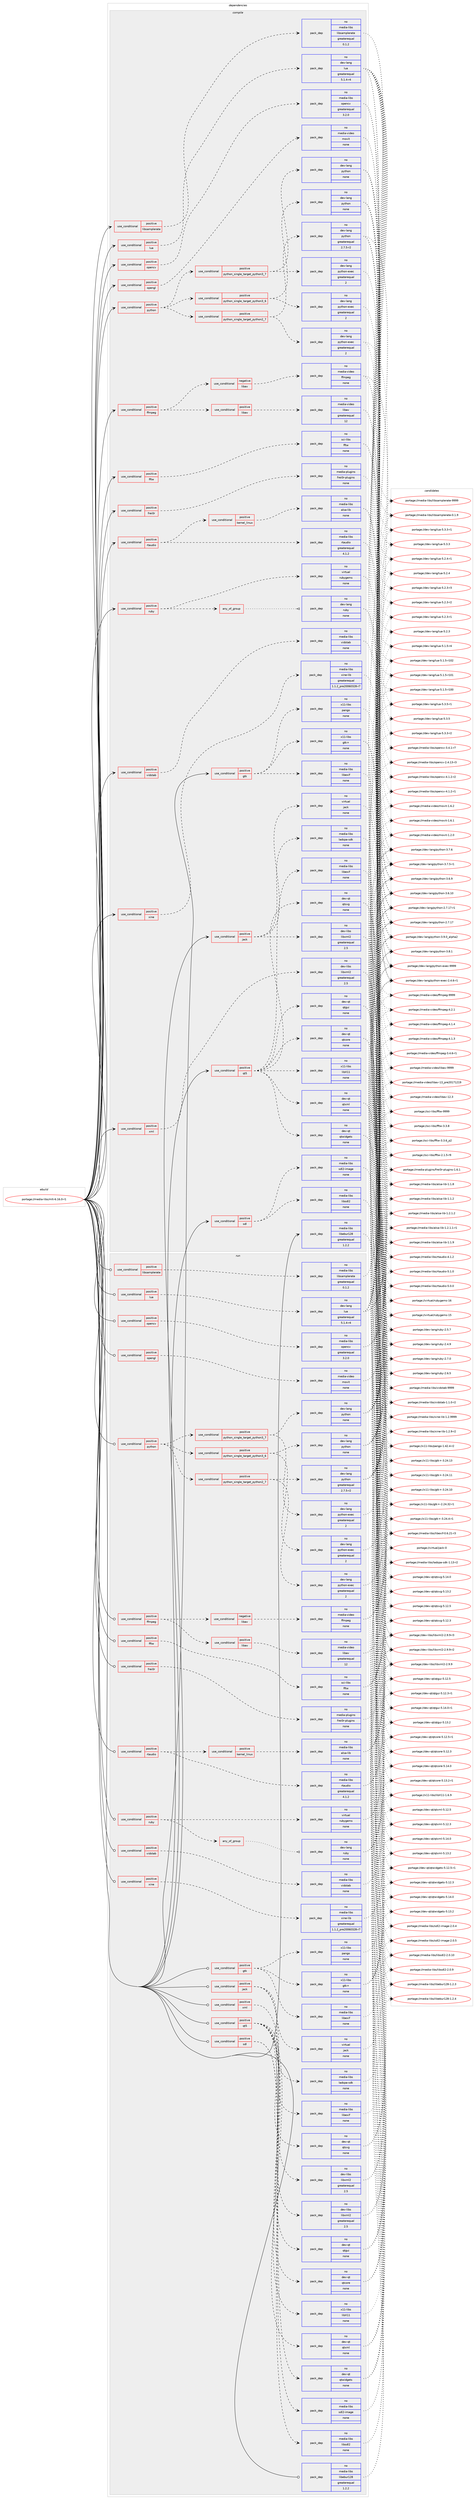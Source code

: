 digraph prolog {

# *************
# Graph options
# *************

newrank=true;
concentrate=true;
compound=true;
graph [rankdir=LR,fontname=Helvetica,fontsize=10,ranksep=1.5];#, ranksep=2.5, nodesep=0.2];
edge  [arrowhead=vee];
node  [fontname=Helvetica,fontsize=10];

# **********
# The ebuild
# **********

subgraph cluster_leftcol {
color=gray;
label=<<i>ebuild</i>>;
id [label="portage://media-libs/mlt-6.16.0-r1", color=red, width=4, href="../media-libs/mlt-6.16.0-r1.svg"];
}

# ****************
# The dependencies
# ****************

subgraph cluster_midcol {
color=gray;
label=<<i>dependencies</i>>;
subgraph cluster_compile {
fillcolor="#eeeeee";
style=filled;
label=<<i>compile</i>>;
subgraph cond46923 {
dependency207212 [label=<<TABLE BORDER="0" CELLBORDER="1" CELLSPACING="0" CELLPADDING="4"><TR><TD ROWSPAN="3" CELLPADDING="10">use_conditional</TD></TR><TR><TD>positive</TD></TR><TR><TD>ffmpeg</TD></TR></TABLE>>, shape=none, color=red];
subgraph cond46924 {
dependency207213 [label=<<TABLE BORDER="0" CELLBORDER="1" CELLSPACING="0" CELLPADDING="4"><TR><TD ROWSPAN="3" CELLPADDING="10">use_conditional</TD></TR><TR><TD>positive</TD></TR><TR><TD>libav</TD></TR></TABLE>>, shape=none, color=red];
subgraph pack157168 {
dependency207214 [label=<<TABLE BORDER="0" CELLBORDER="1" CELLSPACING="0" CELLPADDING="4" WIDTH="220"><TR><TD ROWSPAN="6" CELLPADDING="30">pack_dep</TD></TR><TR><TD WIDTH="110">no</TD></TR><TR><TD>media-video</TD></TR><TR><TD>libav</TD></TR><TR><TD>greaterequal</TD></TR><TR><TD>12</TD></TR></TABLE>>, shape=none, color=blue];
}
dependency207213:e -> dependency207214:w [weight=20,style="dashed",arrowhead="vee"];
}
dependency207212:e -> dependency207213:w [weight=20,style="dashed",arrowhead="vee"];
subgraph cond46925 {
dependency207215 [label=<<TABLE BORDER="0" CELLBORDER="1" CELLSPACING="0" CELLPADDING="4"><TR><TD ROWSPAN="3" CELLPADDING="10">use_conditional</TD></TR><TR><TD>negative</TD></TR><TR><TD>libav</TD></TR></TABLE>>, shape=none, color=red];
subgraph pack157169 {
dependency207216 [label=<<TABLE BORDER="0" CELLBORDER="1" CELLSPACING="0" CELLPADDING="4" WIDTH="220"><TR><TD ROWSPAN="6" CELLPADDING="30">pack_dep</TD></TR><TR><TD WIDTH="110">no</TD></TR><TR><TD>media-video</TD></TR><TR><TD>ffmpeg</TD></TR><TR><TD>none</TD></TR><TR><TD></TD></TR></TABLE>>, shape=none, color=blue];
}
dependency207215:e -> dependency207216:w [weight=20,style="dashed",arrowhead="vee"];
}
dependency207212:e -> dependency207215:w [weight=20,style="dashed",arrowhead="vee"];
}
id:e -> dependency207212:w [weight=20,style="solid",arrowhead="vee"];
subgraph cond46926 {
dependency207217 [label=<<TABLE BORDER="0" CELLBORDER="1" CELLSPACING="0" CELLPADDING="4"><TR><TD ROWSPAN="3" CELLPADDING="10">use_conditional</TD></TR><TR><TD>positive</TD></TR><TR><TD>fftw</TD></TR></TABLE>>, shape=none, color=red];
subgraph pack157170 {
dependency207218 [label=<<TABLE BORDER="0" CELLBORDER="1" CELLSPACING="0" CELLPADDING="4" WIDTH="220"><TR><TD ROWSPAN="6" CELLPADDING="30">pack_dep</TD></TR><TR><TD WIDTH="110">no</TD></TR><TR><TD>sci-libs</TD></TR><TR><TD>fftw</TD></TR><TR><TD>none</TD></TR><TR><TD></TD></TR></TABLE>>, shape=none, color=blue];
}
dependency207217:e -> dependency207218:w [weight=20,style="dashed",arrowhead="vee"];
}
id:e -> dependency207217:w [weight=20,style="solid",arrowhead="vee"];
subgraph cond46927 {
dependency207219 [label=<<TABLE BORDER="0" CELLBORDER="1" CELLSPACING="0" CELLPADDING="4"><TR><TD ROWSPAN="3" CELLPADDING="10">use_conditional</TD></TR><TR><TD>positive</TD></TR><TR><TD>frei0r</TD></TR></TABLE>>, shape=none, color=red];
subgraph pack157171 {
dependency207220 [label=<<TABLE BORDER="0" CELLBORDER="1" CELLSPACING="0" CELLPADDING="4" WIDTH="220"><TR><TD ROWSPAN="6" CELLPADDING="30">pack_dep</TD></TR><TR><TD WIDTH="110">no</TD></TR><TR><TD>media-plugins</TD></TR><TR><TD>frei0r-plugins</TD></TR><TR><TD>none</TD></TR><TR><TD></TD></TR></TABLE>>, shape=none, color=blue];
}
dependency207219:e -> dependency207220:w [weight=20,style="dashed",arrowhead="vee"];
}
id:e -> dependency207219:w [weight=20,style="solid",arrowhead="vee"];
subgraph cond46928 {
dependency207221 [label=<<TABLE BORDER="0" CELLBORDER="1" CELLSPACING="0" CELLPADDING="4"><TR><TD ROWSPAN="3" CELLPADDING="10">use_conditional</TD></TR><TR><TD>positive</TD></TR><TR><TD>gtk</TD></TR></TABLE>>, shape=none, color=red];
subgraph pack157172 {
dependency207222 [label=<<TABLE BORDER="0" CELLBORDER="1" CELLSPACING="0" CELLPADDING="4" WIDTH="220"><TR><TD ROWSPAN="6" CELLPADDING="30">pack_dep</TD></TR><TR><TD WIDTH="110">no</TD></TR><TR><TD>media-libs</TD></TR><TR><TD>libexif</TD></TR><TR><TD>none</TD></TR><TR><TD></TD></TR></TABLE>>, shape=none, color=blue];
}
dependency207221:e -> dependency207222:w [weight=20,style="dashed",arrowhead="vee"];
subgraph pack157173 {
dependency207223 [label=<<TABLE BORDER="0" CELLBORDER="1" CELLSPACING="0" CELLPADDING="4" WIDTH="220"><TR><TD ROWSPAN="6" CELLPADDING="30">pack_dep</TD></TR><TR><TD WIDTH="110">no</TD></TR><TR><TD>x11-libs</TD></TR><TR><TD>gtk+</TD></TR><TR><TD>none</TD></TR><TR><TD></TD></TR></TABLE>>, shape=none, color=blue];
}
dependency207221:e -> dependency207223:w [weight=20,style="dashed",arrowhead="vee"];
subgraph pack157174 {
dependency207224 [label=<<TABLE BORDER="0" CELLBORDER="1" CELLSPACING="0" CELLPADDING="4" WIDTH="220"><TR><TD ROWSPAN="6" CELLPADDING="30">pack_dep</TD></TR><TR><TD WIDTH="110">no</TD></TR><TR><TD>x11-libs</TD></TR><TR><TD>pango</TD></TR><TR><TD>none</TD></TR><TR><TD></TD></TR></TABLE>>, shape=none, color=blue];
}
dependency207221:e -> dependency207224:w [weight=20,style="dashed",arrowhead="vee"];
}
id:e -> dependency207221:w [weight=20,style="solid",arrowhead="vee"];
subgraph cond46929 {
dependency207225 [label=<<TABLE BORDER="0" CELLBORDER="1" CELLSPACING="0" CELLPADDING="4"><TR><TD ROWSPAN="3" CELLPADDING="10">use_conditional</TD></TR><TR><TD>positive</TD></TR><TR><TD>jack</TD></TR></TABLE>>, shape=none, color=red];
subgraph pack157175 {
dependency207226 [label=<<TABLE BORDER="0" CELLBORDER="1" CELLSPACING="0" CELLPADDING="4" WIDTH="220"><TR><TD ROWSPAN="6" CELLPADDING="30">pack_dep</TD></TR><TR><TD WIDTH="110">no</TD></TR><TR><TD>dev-libs</TD></TR><TR><TD>libxml2</TD></TR><TR><TD>greaterequal</TD></TR><TR><TD>2.5</TD></TR></TABLE>>, shape=none, color=blue];
}
dependency207225:e -> dependency207226:w [weight=20,style="dashed",arrowhead="vee"];
subgraph pack157176 {
dependency207227 [label=<<TABLE BORDER="0" CELLBORDER="1" CELLSPACING="0" CELLPADDING="4" WIDTH="220"><TR><TD ROWSPAN="6" CELLPADDING="30">pack_dep</TD></TR><TR><TD WIDTH="110">no</TD></TR><TR><TD>media-libs</TD></TR><TR><TD>ladspa-sdk</TD></TR><TR><TD>none</TD></TR><TR><TD></TD></TR></TABLE>>, shape=none, color=blue];
}
dependency207225:e -> dependency207227:w [weight=20,style="dashed",arrowhead="vee"];
subgraph pack157177 {
dependency207228 [label=<<TABLE BORDER="0" CELLBORDER="1" CELLSPACING="0" CELLPADDING="4" WIDTH="220"><TR><TD ROWSPAN="6" CELLPADDING="30">pack_dep</TD></TR><TR><TD WIDTH="110">no</TD></TR><TR><TD>virtual</TD></TR><TR><TD>jack</TD></TR><TR><TD>none</TD></TR><TR><TD></TD></TR></TABLE>>, shape=none, color=blue];
}
dependency207225:e -> dependency207228:w [weight=20,style="dashed",arrowhead="vee"];
}
id:e -> dependency207225:w [weight=20,style="solid",arrowhead="vee"];
subgraph cond46930 {
dependency207229 [label=<<TABLE BORDER="0" CELLBORDER="1" CELLSPACING="0" CELLPADDING="4"><TR><TD ROWSPAN="3" CELLPADDING="10">use_conditional</TD></TR><TR><TD>positive</TD></TR><TR><TD>libsamplerate</TD></TR></TABLE>>, shape=none, color=red];
subgraph pack157178 {
dependency207230 [label=<<TABLE BORDER="0" CELLBORDER="1" CELLSPACING="0" CELLPADDING="4" WIDTH="220"><TR><TD ROWSPAN="6" CELLPADDING="30">pack_dep</TD></TR><TR><TD WIDTH="110">no</TD></TR><TR><TD>media-libs</TD></TR><TR><TD>libsamplerate</TD></TR><TR><TD>greaterequal</TD></TR><TR><TD>0.1.2</TD></TR></TABLE>>, shape=none, color=blue];
}
dependency207229:e -> dependency207230:w [weight=20,style="dashed",arrowhead="vee"];
}
id:e -> dependency207229:w [weight=20,style="solid",arrowhead="vee"];
subgraph cond46931 {
dependency207231 [label=<<TABLE BORDER="0" CELLBORDER="1" CELLSPACING="0" CELLPADDING="4"><TR><TD ROWSPAN="3" CELLPADDING="10">use_conditional</TD></TR><TR><TD>positive</TD></TR><TR><TD>lua</TD></TR></TABLE>>, shape=none, color=red];
subgraph pack157179 {
dependency207232 [label=<<TABLE BORDER="0" CELLBORDER="1" CELLSPACING="0" CELLPADDING="4" WIDTH="220"><TR><TD ROWSPAN="6" CELLPADDING="30">pack_dep</TD></TR><TR><TD WIDTH="110">no</TD></TR><TR><TD>dev-lang</TD></TR><TR><TD>lua</TD></TR><TR><TD>greaterequal</TD></TR><TR><TD>5.1.4-r4</TD></TR></TABLE>>, shape=none, color=blue];
}
dependency207231:e -> dependency207232:w [weight=20,style="dashed",arrowhead="vee"];
}
id:e -> dependency207231:w [weight=20,style="solid",arrowhead="vee"];
subgraph cond46932 {
dependency207233 [label=<<TABLE BORDER="0" CELLBORDER="1" CELLSPACING="0" CELLPADDING="4"><TR><TD ROWSPAN="3" CELLPADDING="10">use_conditional</TD></TR><TR><TD>positive</TD></TR><TR><TD>opencv</TD></TR></TABLE>>, shape=none, color=red];
subgraph pack157180 {
dependency207234 [label=<<TABLE BORDER="0" CELLBORDER="1" CELLSPACING="0" CELLPADDING="4" WIDTH="220"><TR><TD ROWSPAN="6" CELLPADDING="30">pack_dep</TD></TR><TR><TD WIDTH="110">no</TD></TR><TR><TD>media-libs</TD></TR><TR><TD>opencv</TD></TR><TR><TD>greaterequal</TD></TR><TR><TD>3.2.0</TD></TR></TABLE>>, shape=none, color=blue];
}
dependency207233:e -> dependency207234:w [weight=20,style="dashed",arrowhead="vee"];
}
id:e -> dependency207233:w [weight=20,style="solid",arrowhead="vee"];
subgraph cond46933 {
dependency207235 [label=<<TABLE BORDER="0" CELLBORDER="1" CELLSPACING="0" CELLPADDING="4"><TR><TD ROWSPAN="3" CELLPADDING="10">use_conditional</TD></TR><TR><TD>positive</TD></TR><TR><TD>opengl</TD></TR></TABLE>>, shape=none, color=red];
subgraph pack157181 {
dependency207236 [label=<<TABLE BORDER="0" CELLBORDER="1" CELLSPACING="0" CELLPADDING="4" WIDTH="220"><TR><TD ROWSPAN="6" CELLPADDING="30">pack_dep</TD></TR><TR><TD WIDTH="110">no</TD></TR><TR><TD>media-video</TD></TR><TR><TD>movit</TD></TR><TR><TD>none</TD></TR><TR><TD></TD></TR></TABLE>>, shape=none, color=blue];
}
dependency207235:e -> dependency207236:w [weight=20,style="dashed",arrowhead="vee"];
}
id:e -> dependency207235:w [weight=20,style="solid",arrowhead="vee"];
subgraph cond46934 {
dependency207237 [label=<<TABLE BORDER="0" CELLBORDER="1" CELLSPACING="0" CELLPADDING="4"><TR><TD ROWSPAN="3" CELLPADDING="10">use_conditional</TD></TR><TR><TD>positive</TD></TR><TR><TD>python</TD></TR></TABLE>>, shape=none, color=red];
subgraph cond46935 {
dependency207238 [label=<<TABLE BORDER="0" CELLBORDER="1" CELLSPACING="0" CELLPADDING="4"><TR><TD ROWSPAN="3" CELLPADDING="10">use_conditional</TD></TR><TR><TD>positive</TD></TR><TR><TD>python_single_target_python2_7</TD></TR></TABLE>>, shape=none, color=red];
subgraph pack157182 {
dependency207239 [label=<<TABLE BORDER="0" CELLBORDER="1" CELLSPACING="0" CELLPADDING="4" WIDTH="220"><TR><TD ROWSPAN="6" CELLPADDING="30">pack_dep</TD></TR><TR><TD WIDTH="110">no</TD></TR><TR><TD>dev-lang</TD></TR><TR><TD>python</TD></TR><TR><TD>greaterequal</TD></TR><TR><TD>2.7.5-r2</TD></TR></TABLE>>, shape=none, color=blue];
}
dependency207238:e -> dependency207239:w [weight=20,style="dashed",arrowhead="vee"];
subgraph pack157183 {
dependency207240 [label=<<TABLE BORDER="0" CELLBORDER="1" CELLSPACING="0" CELLPADDING="4" WIDTH="220"><TR><TD ROWSPAN="6" CELLPADDING="30">pack_dep</TD></TR><TR><TD WIDTH="110">no</TD></TR><TR><TD>dev-lang</TD></TR><TR><TD>python-exec</TD></TR><TR><TD>greaterequal</TD></TR><TR><TD>2</TD></TR></TABLE>>, shape=none, color=blue];
}
dependency207238:e -> dependency207240:w [weight=20,style="dashed",arrowhead="vee"];
}
dependency207237:e -> dependency207238:w [weight=20,style="dashed",arrowhead="vee"];
subgraph cond46936 {
dependency207241 [label=<<TABLE BORDER="0" CELLBORDER="1" CELLSPACING="0" CELLPADDING="4"><TR><TD ROWSPAN="3" CELLPADDING="10">use_conditional</TD></TR><TR><TD>positive</TD></TR><TR><TD>python_single_target_python3_6</TD></TR></TABLE>>, shape=none, color=red];
subgraph pack157184 {
dependency207242 [label=<<TABLE BORDER="0" CELLBORDER="1" CELLSPACING="0" CELLPADDING="4" WIDTH="220"><TR><TD ROWSPAN="6" CELLPADDING="30">pack_dep</TD></TR><TR><TD WIDTH="110">no</TD></TR><TR><TD>dev-lang</TD></TR><TR><TD>python</TD></TR><TR><TD>none</TD></TR><TR><TD></TD></TR></TABLE>>, shape=none, color=blue];
}
dependency207241:e -> dependency207242:w [weight=20,style="dashed",arrowhead="vee"];
subgraph pack157185 {
dependency207243 [label=<<TABLE BORDER="0" CELLBORDER="1" CELLSPACING="0" CELLPADDING="4" WIDTH="220"><TR><TD ROWSPAN="6" CELLPADDING="30">pack_dep</TD></TR><TR><TD WIDTH="110">no</TD></TR><TR><TD>dev-lang</TD></TR><TR><TD>python-exec</TD></TR><TR><TD>greaterequal</TD></TR><TR><TD>2</TD></TR></TABLE>>, shape=none, color=blue];
}
dependency207241:e -> dependency207243:w [weight=20,style="dashed",arrowhead="vee"];
}
dependency207237:e -> dependency207241:w [weight=20,style="dashed",arrowhead="vee"];
subgraph cond46937 {
dependency207244 [label=<<TABLE BORDER="0" CELLBORDER="1" CELLSPACING="0" CELLPADDING="4"><TR><TD ROWSPAN="3" CELLPADDING="10">use_conditional</TD></TR><TR><TD>positive</TD></TR><TR><TD>python_single_target_python3_7</TD></TR></TABLE>>, shape=none, color=red];
subgraph pack157186 {
dependency207245 [label=<<TABLE BORDER="0" CELLBORDER="1" CELLSPACING="0" CELLPADDING="4" WIDTH="220"><TR><TD ROWSPAN="6" CELLPADDING="30">pack_dep</TD></TR><TR><TD WIDTH="110">no</TD></TR><TR><TD>dev-lang</TD></TR><TR><TD>python</TD></TR><TR><TD>none</TD></TR><TR><TD></TD></TR></TABLE>>, shape=none, color=blue];
}
dependency207244:e -> dependency207245:w [weight=20,style="dashed",arrowhead="vee"];
subgraph pack157187 {
dependency207246 [label=<<TABLE BORDER="0" CELLBORDER="1" CELLSPACING="0" CELLPADDING="4" WIDTH="220"><TR><TD ROWSPAN="6" CELLPADDING="30">pack_dep</TD></TR><TR><TD WIDTH="110">no</TD></TR><TR><TD>dev-lang</TD></TR><TR><TD>python-exec</TD></TR><TR><TD>greaterequal</TD></TR><TR><TD>2</TD></TR></TABLE>>, shape=none, color=blue];
}
dependency207244:e -> dependency207246:w [weight=20,style="dashed",arrowhead="vee"];
}
dependency207237:e -> dependency207244:w [weight=20,style="dashed",arrowhead="vee"];
}
id:e -> dependency207237:w [weight=20,style="solid",arrowhead="vee"];
subgraph cond46938 {
dependency207247 [label=<<TABLE BORDER="0" CELLBORDER="1" CELLSPACING="0" CELLPADDING="4"><TR><TD ROWSPAN="3" CELLPADDING="10">use_conditional</TD></TR><TR><TD>positive</TD></TR><TR><TD>qt5</TD></TR></TABLE>>, shape=none, color=red];
subgraph pack157188 {
dependency207248 [label=<<TABLE BORDER="0" CELLBORDER="1" CELLSPACING="0" CELLPADDING="4" WIDTH="220"><TR><TD ROWSPAN="6" CELLPADDING="30">pack_dep</TD></TR><TR><TD WIDTH="110">no</TD></TR><TR><TD>dev-qt</TD></TR><TR><TD>qtcore</TD></TR><TR><TD>none</TD></TR><TR><TD></TD></TR></TABLE>>, shape=none, color=blue];
}
dependency207247:e -> dependency207248:w [weight=20,style="dashed",arrowhead="vee"];
subgraph pack157189 {
dependency207249 [label=<<TABLE BORDER="0" CELLBORDER="1" CELLSPACING="0" CELLPADDING="4" WIDTH="220"><TR><TD ROWSPAN="6" CELLPADDING="30">pack_dep</TD></TR><TR><TD WIDTH="110">no</TD></TR><TR><TD>dev-qt</TD></TR><TR><TD>qtgui</TD></TR><TR><TD>none</TD></TR><TR><TD></TD></TR></TABLE>>, shape=none, color=blue];
}
dependency207247:e -> dependency207249:w [weight=20,style="dashed",arrowhead="vee"];
subgraph pack157190 {
dependency207250 [label=<<TABLE BORDER="0" CELLBORDER="1" CELLSPACING="0" CELLPADDING="4" WIDTH="220"><TR><TD ROWSPAN="6" CELLPADDING="30">pack_dep</TD></TR><TR><TD WIDTH="110">no</TD></TR><TR><TD>dev-qt</TD></TR><TR><TD>qtsvg</TD></TR><TR><TD>none</TD></TR><TR><TD></TD></TR></TABLE>>, shape=none, color=blue];
}
dependency207247:e -> dependency207250:w [weight=20,style="dashed",arrowhead="vee"];
subgraph pack157191 {
dependency207251 [label=<<TABLE BORDER="0" CELLBORDER="1" CELLSPACING="0" CELLPADDING="4" WIDTH="220"><TR><TD ROWSPAN="6" CELLPADDING="30">pack_dep</TD></TR><TR><TD WIDTH="110">no</TD></TR><TR><TD>dev-qt</TD></TR><TR><TD>qtwidgets</TD></TR><TR><TD>none</TD></TR><TR><TD></TD></TR></TABLE>>, shape=none, color=blue];
}
dependency207247:e -> dependency207251:w [weight=20,style="dashed",arrowhead="vee"];
subgraph pack157192 {
dependency207252 [label=<<TABLE BORDER="0" CELLBORDER="1" CELLSPACING="0" CELLPADDING="4" WIDTH="220"><TR><TD ROWSPAN="6" CELLPADDING="30">pack_dep</TD></TR><TR><TD WIDTH="110">no</TD></TR><TR><TD>dev-qt</TD></TR><TR><TD>qtxml</TD></TR><TR><TD>none</TD></TR><TR><TD></TD></TR></TABLE>>, shape=none, color=blue];
}
dependency207247:e -> dependency207252:w [weight=20,style="dashed",arrowhead="vee"];
subgraph pack157193 {
dependency207253 [label=<<TABLE BORDER="0" CELLBORDER="1" CELLSPACING="0" CELLPADDING="4" WIDTH="220"><TR><TD ROWSPAN="6" CELLPADDING="30">pack_dep</TD></TR><TR><TD WIDTH="110">no</TD></TR><TR><TD>media-libs</TD></TR><TR><TD>libexif</TD></TR><TR><TD>none</TD></TR><TR><TD></TD></TR></TABLE>>, shape=none, color=blue];
}
dependency207247:e -> dependency207253:w [weight=20,style="dashed",arrowhead="vee"];
subgraph pack157194 {
dependency207254 [label=<<TABLE BORDER="0" CELLBORDER="1" CELLSPACING="0" CELLPADDING="4" WIDTH="220"><TR><TD ROWSPAN="6" CELLPADDING="30">pack_dep</TD></TR><TR><TD WIDTH="110">no</TD></TR><TR><TD>x11-libs</TD></TR><TR><TD>libX11</TD></TR><TR><TD>none</TD></TR><TR><TD></TD></TR></TABLE>>, shape=none, color=blue];
}
dependency207247:e -> dependency207254:w [weight=20,style="dashed",arrowhead="vee"];
}
id:e -> dependency207247:w [weight=20,style="solid",arrowhead="vee"];
subgraph cond46939 {
dependency207255 [label=<<TABLE BORDER="0" CELLBORDER="1" CELLSPACING="0" CELLPADDING="4"><TR><TD ROWSPAN="3" CELLPADDING="10">use_conditional</TD></TR><TR><TD>positive</TD></TR><TR><TD>rtaudio</TD></TR></TABLE>>, shape=none, color=red];
subgraph pack157195 {
dependency207256 [label=<<TABLE BORDER="0" CELLBORDER="1" CELLSPACING="0" CELLPADDING="4" WIDTH="220"><TR><TD ROWSPAN="6" CELLPADDING="30">pack_dep</TD></TR><TR><TD WIDTH="110">no</TD></TR><TR><TD>media-libs</TD></TR><TR><TD>rtaudio</TD></TR><TR><TD>greaterequal</TD></TR><TR><TD>4.1.2</TD></TR></TABLE>>, shape=none, color=blue];
}
dependency207255:e -> dependency207256:w [weight=20,style="dashed",arrowhead="vee"];
subgraph cond46940 {
dependency207257 [label=<<TABLE BORDER="0" CELLBORDER="1" CELLSPACING="0" CELLPADDING="4"><TR><TD ROWSPAN="3" CELLPADDING="10">use_conditional</TD></TR><TR><TD>positive</TD></TR><TR><TD>kernel_linux</TD></TR></TABLE>>, shape=none, color=red];
subgraph pack157196 {
dependency207258 [label=<<TABLE BORDER="0" CELLBORDER="1" CELLSPACING="0" CELLPADDING="4" WIDTH="220"><TR><TD ROWSPAN="6" CELLPADDING="30">pack_dep</TD></TR><TR><TD WIDTH="110">no</TD></TR><TR><TD>media-libs</TD></TR><TR><TD>alsa-lib</TD></TR><TR><TD>none</TD></TR><TR><TD></TD></TR></TABLE>>, shape=none, color=blue];
}
dependency207257:e -> dependency207258:w [weight=20,style="dashed",arrowhead="vee"];
}
dependency207255:e -> dependency207257:w [weight=20,style="dashed",arrowhead="vee"];
}
id:e -> dependency207255:w [weight=20,style="solid",arrowhead="vee"];
subgraph cond46941 {
dependency207259 [label=<<TABLE BORDER="0" CELLBORDER="1" CELLSPACING="0" CELLPADDING="4"><TR><TD ROWSPAN="3" CELLPADDING="10">use_conditional</TD></TR><TR><TD>positive</TD></TR><TR><TD>ruby</TD></TR></TABLE>>, shape=none, color=red];
subgraph any2959 {
dependency207260 [label=<<TABLE BORDER="0" CELLBORDER="1" CELLSPACING="0" CELLPADDING="4"><TR><TD CELLPADDING="10">any_of_group</TD></TR></TABLE>>, shape=none, color=red];subgraph pack157197 {
dependency207261 [label=<<TABLE BORDER="0" CELLBORDER="1" CELLSPACING="0" CELLPADDING="4" WIDTH="220"><TR><TD ROWSPAN="6" CELLPADDING="30">pack_dep</TD></TR><TR><TD WIDTH="110">no</TD></TR><TR><TD>dev-lang</TD></TR><TR><TD>ruby</TD></TR><TR><TD>none</TD></TR><TR><TD></TD></TR></TABLE>>, shape=none, color=blue];
}
dependency207260:e -> dependency207261:w [weight=20,style="dotted",arrowhead="oinv"];
}
dependency207259:e -> dependency207260:w [weight=20,style="dashed",arrowhead="vee"];
subgraph pack157198 {
dependency207262 [label=<<TABLE BORDER="0" CELLBORDER="1" CELLSPACING="0" CELLPADDING="4" WIDTH="220"><TR><TD ROWSPAN="6" CELLPADDING="30">pack_dep</TD></TR><TR><TD WIDTH="110">no</TD></TR><TR><TD>virtual</TD></TR><TR><TD>rubygems</TD></TR><TR><TD>none</TD></TR><TR><TD></TD></TR></TABLE>>, shape=none, color=blue];
}
dependency207259:e -> dependency207262:w [weight=20,style="dashed",arrowhead="vee"];
}
id:e -> dependency207259:w [weight=20,style="solid",arrowhead="vee"];
subgraph cond46942 {
dependency207263 [label=<<TABLE BORDER="0" CELLBORDER="1" CELLSPACING="0" CELLPADDING="4"><TR><TD ROWSPAN="3" CELLPADDING="10">use_conditional</TD></TR><TR><TD>positive</TD></TR><TR><TD>sdl</TD></TR></TABLE>>, shape=none, color=red];
subgraph pack157199 {
dependency207264 [label=<<TABLE BORDER="0" CELLBORDER="1" CELLSPACING="0" CELLPADDING="4" WIDTH="220"><TR><TD ROWSPAN="6" CELLPADDING="30">pack_dep</TD></TR><TR><TD WIDTH="110">no</TD></TR><TR><TD>media-libs</TD></TR><TR><TD>libsdl2</TD></TR><TR><TD>none</TD></TR><TR><TD></TD></TR></TABLE>>, shape=none, color=blue];
}
dependency207263:e -> dependency207264:w [weight=20,style="dashed",arrowhead="vee"];
subgraph pack157200 {
dependency207265 [label=<<TABLE BORDER="0" CELLBORDER="1" CELLSPACING="0" CELLPADDING="4" WIDTH="220"><TR><TD ROWSPAN="6" CELLPADDING="30">pack_dep</TD></TR><TR><TD WIDTH="110">no</TD></TR><TR><TD>media-libs</TD></TR><TR><TD>sdl2-image</TD></TR><TR><TD>none</TD></TR><TR><TD></TD></TR></TABLE>>, shape=none, color=blue];
}
dependency207263:e -> dependency207265:w [weight=20,style="dashed",arrowhead="vee"];
}
id:e -> dependency207263:w [weight=20,style="solid",arrowhead="vee"];
subgraph cond46943 {
dependency207266 [label=<<TABLE BORDER="0" CELLBORDER="1" CELLSPACING="0" CELLPADDING="4"><TR><TD ROWSPAN="3" CELLPADDING="10">use_conditional</TD></TR><TR><TD>positive</TD></TR><TR><TD>vidstab</TD></TR></TABLE>>, shape=none, color=red];
subgraph pack157201 {
dependency207267 [label=<<TABLE BORDER="0" CELLBORDER="1" CELLSPACING="0" CELLPADDING="4" WIDTH="220"><TR><TD ROWSPAN="6" CELLPADDING="30">pack_dep</TD></TR><TR><TD WIDTH="110">no</TD></TR><TR><TD>media-libs</TD></TR><TR><TD>vidstab</TD></TR><TR><TD>none</TD></TR><TR><TD></TD></TR></TABLE>>, shape=none, color=blue];
}
dependency207266:e -> dependency207267:w [weight=20,style="dashed",arrowhead="vee"];
}
id:e -> dependency207266:w [weight=20,style="solid",arrowhead="vee"];
subgraph cond46944 {
dependency207268 [label=<<TABLE BORDER="0" CELLBORDER="1" CELLSPACING="0" CELLPADDING="4"><TR><TD ROWSPAN="3" CELLPADDING="10">use_conditional</TD></TR><TR><TD>positive</TD></TR><TR><TD>xine</TD></TR></TABLE>>, shape=none, color=red];
subgraph pack157202 {
dependency207269 [label=<<TABLE BORDER="0" CELLBORDER="1" CELLSPACING="0" CELLPADDING="4" WIDTH="220"><TR><TD ROWSPAN="6" CELLPADDING="30">pack_dep</TD></TR><TR><TD WIDTH="110">no</TD></TR><TR><TD>media-libs</TD></TR><TR><TD>xine-lib</TD></TR><TR><TD>greaterequal</TD></TR><TR><TD>1.1.2_pre20060328-r7</TD></TR></TABLE>>, shape=none, color=blue];
}
dependency207268:e -> dependency207269:w [weight=20,style="dashed",arrowhead="vee"];
}
id:e -> dependency207268:w [weight=20,style="solid",arrowhead="vee"];
subgraph cond46945 {
dependency207270 [label=<<TABLE BORDER="0" CELLBORDER="1" CELLSPACING="0" CELLPADDING="4"><TR><TD ROWSPAN="3" CELLPADDING="10">use_conditional</TD></TR><TR><TD>positive</TD></TR><TR><TD>xml</TD></TR></TABLE>>, shape=none, color=red];
subgraph pack157203 {
dependency207271 [label=<<TABLE BORDER="0" CELLBORDER="1" CELLSPACING="0" CELLPADDING="4" WIDTH="220"><TR><TD ROWSPAN="6" CELLPADDING="30">pack_dep</TD></TR><TR><TD WIDTH="110">no</TD></TR><TR><TD>dev-libs</TD></TR><TR><TD>libxml2</TD></TR><TR><TD>greaterequal</TD></TR><TR><TD>2.5</TD></TR></TABLE>>, shape=none, color=blue];
}
dependency207270:e -> dependency207271:w [weight=20,style="dashed",arrowhead="vee"];
}
id:e -> dependency207270:w [weight=20,style="solid",arrowhead="vee"];
subgraph pack157204 {
dependency207272 [label=<<TABLE BORDER="0" CELLBORDER="1" CELLSPACING="0" CELLPADDING="4" WIDTH="220"><TR><TD ROWSPAN="6" CELLPADDING="30">pack_dep</TD></TR><TR><TD WIDTH="110">no</TD></TR><TR><TD>media-libs</TD></TR><TR><TD>libebur128</TD></TR><TR><TD>greaterequal</TD></TR><TR><TD>1.2.2</TD></TR></TABLE>>, shape=none, color=blue];
}
id:e -> dependency207272:w [weight=20,style="solid",arrowhead="vee"];
}
subgraph cluster_compileandrun {
fillcolor="#eeeeee";
style=filled;
label=<<i>compile and run</i>>;
}
subgraph cluster_run {
fillcolor="#eeeeee";
style=filled;
label=<<i>run</i>>;
subgraph cond46946 {
dependency207273 [label=<<TABLE BORDER="0" CELLBORDER="1" CELLSPACING="0" CELLPADDING="4"><TR><TD ROWSPAN="3" CELLPADDING="10">use_conditional</TD></TR><TR><TD>positive</TD></TR><TR><TD>ffmpeg</TD></TR></TABLE>>, shape=none, color=red];
subgraph cond46947 {
dependency207274 [label=<<TABLE BORDER="0" CELLBORDER="1" CELLSPACING="0" CELLPADDING="4"><TR><TD ROWSPAN="3" CELLPADDING="10">use_conditional</TD></TR><TR><TD>positive</TD></TR><TR><TD>libav</TD></TR></TABLE>>, shape=none, color=red];
subgraph pack157205 {
dependency207275 [label=<<TABLE BORDER="0" CELLBORDER="1" CELLSPACING="0" CELLPADDING="4" WIDTH="220"><TR><TD ROWSPAN="6" CELLPADDING="30">pack_dep</TD></TR><TR><TD WIDTH="110">no</TD></TR><TR><TD>media-video</TD></TR><TR><TD>libav</TD></TR><TR><TD>greaterequal</TD></TR><TR><TD>12</TD></TR></TABLE>>, shape=none, color=blue];
}
dependency207274:e -> dependency207275:w [weight=20,style="dashed",arrowhead="vee"];
}
dependency207273:e -> dependency207274:w [weight=20,style="dashed",arrowhead="vee"];
subgraph cond46948 {
dependency207276 [label=<<TABLE BORDER="0" CELLBORDER="1" CELLSPACING="0" CELLPADDING="4"><TR><TD ROWSPAN="3" CELLPADDING="10">use_conditional</TD></TR><TR><TD>negative</TD></TR><TR><TD>libav</TD></TR></TABLE>>, shape=none, color=red];
subgraph pack157206 {
dependency207277 [label=<<TABLE BORDER="0" CELLBORDER="1" CELLSPACING="0" CELLPADDING="4" WIDTH="220"><TR><TD ROWSPAN="6" CELLPADDING="30">pack_dep</TD></TR><TR><TD WIDTH="110">no</TD></TR><TR><TD>media-video</TD></TR><TR><TD>ffmpeg</TD></TR><TR><TD>none</TD></TR><TR><TD></TD></TR></TABLE>>, shape=none, color=blue];
}
dependency207276:e -> dependency207277:w [weight=20,style="dashed",arrowhead="vee"];
}
dependency207273:e -> dependency207276:w [weight=20,style="dashed",arrowhead="vee"];
}
id:e -> dependency207273:w [weight=20,style="solid",arrowhead="odot"];
subgraph cond46949 {
dependency207278 [label=<<TABLE BORDER="0" CELLBORDER="1" CELLSPACING="0" CELLPADDING="4"><TR><TD ROWSPAN="3" CELLPADDING="10">use_conditional</TD></TR><TR><TD>positive</TD></TR><TR><TD>fftw</TD></TR></TABLE>>, shape=none, color=red];
subgraph pack157207 {
dependency207279 [label=<<TABLE BORDER="0" CELLBORDER="1" CELLSPACING="0" CELLPADDING="4" WIDTH="220"><TR><TD ROWSPAN="6" CELLPADDING="30">pack_dep</TD></TR><TR><TD WIDTH="110">no</TD></TR><TR><TD>sci-libs</TD></TR><TR><TD>fftw</TD></TR><TR><TD>none</TD></TR><TR><TD></TD></TR></TABLE>>, shape=none, color=blue];
}
dependency207278:e -> dependency207279:w [weight=20,style="dashed",arrowhead="vee"];
}
id:e -> dependency207278:w [weight=20,style="solid",arrowhead="odot"];
subgraph cond46950 {
dependency207280 [label=<<TABLE BORDER="0" CELLBORDER="1" CELLSPACING="0" CELLPADDING="4"><TR><TD ROWSPAN="3" CELLPADDING="10">use_conditional</TD></TR><TR><TD>positive</TD></TR><TR><TD>frei0r</TD></TR></TABLE>>, shape=none, color=red];
subgraph pack157208 {
dependency207281 [label=<<TABLE BORDER="0" CELLBORDER="1" CELLSPACING="0" CELLPADDING="4" WIDTH="220"><TR><TD ROWSPAN="6" CELLPADDING="30">pack_dep</TD></TR><TR><TD WIDTH="110">no</TD></TR><TR><TD>media-plugins</TD></TR><TR><TD>frei0r-plugins</TD></TR><TR><TD>none</TD></TR><TR><TD></TD></TR></TABLE>>, shape=none, color=blue];
}
dependency207280:e -> dependency207281:w [weight=20,style="dashed",arrowhead="vee"];
}
id:e -> dependency207280:w [weight=20,style="solid",arrowhead="odot"];
subgraph cond46951 {
dependency207282 [label=<<TABLE BORDER="0" CELLBORDER="1" CELLSPACING="0" CELLPADDING="4"><TR><TD ROWSPAN="3" CELLPADDING="10">use_conditional</TD></TR><TR><TD>positive</TD></TR><TR><TD>gtk</TD></TR></TABLE>>, shape=none, color=red];
subgraph pack157209 {
dependency207283 [label=<<TABLE BORDER="0" CELLBORDER="1" CELLSPACING="0" CELLPADDING="4" WIDTH="220"><TR><TD ROWSPAN="6" CELLPADDING="30">pack_dep</TD></TR><TR><TD WIDTH="110">no</TD></TR><TR><TD>media-libs</TD></TR><TR><TD>libexif</TD></TR><TR><TD>none</TD></TR><TR><TD></TD></TR></TABLE>>, shape=none, color=blue];
}
dependency207282:e -> dependency207283:w [weight=20,style="dashed",arrowhead="vee"];
subgraph pack157210 {
dependency207284 [label=<<TABLE BORDER="0" CELLBORDER="1" CELLSPACING="0" CELLPADDING="4" WIDTH="220"><TR><TD ROWSPAN="6" CELLPADDING="30">pack_dep</TD></TR><TR><TD WIDTH="110">no</TD></TR><TR><TD>x11-libs</TD></TR><TR><TD>gtk+</TD></TR><TR><TD>none</TD></TR><TR><TD></TD></TR></TABLE>>, shape=none, color=blue];
}
dependency207282:e -> dependency207284:w [weight=20,style="dashed",arrowhead="vee"];
subgraph pack157211 {
dependency207285 [label=<<TABLE BORDER="0" CELLBORDER="1" CELLSPACING="0" CELLPADDING="4" WIDTH="220"><TR><TD ROWSPAN="6" CELLPADDING="30">pack_dep</TD></TR><TR><TD WIDTH="110">no</TD></TR><TR><TD>x11-libs</TD></TR><TR><TD>pango</TD></TR><TR><TD>none</TD></TR><TR><TD></TD></TR></TABLE>>, shape=none, color=blue];
}
dependency207282:e -> dependency207285:w [weight=20,style="dashed",arrowhead="vee"];
}
id:e -> dependency207282:w [weight=20,style="solid",arrowhead="odot"];
subgraph cond46952 {
dependency207286 [label=<<TABLE BORDER="0" CELLBORDER="1" CELLSPACING="0" CELLPADDING="4"><TR><TD ROWSPAN="3" CELLPADDING="10">use_conditional</TD></TR><TR><TD>positive</TD></TR><TR><TD>jack</TD></TR></TABLE>>, shape=none, color=red];
subgraph pack157212 {
dependency207287 [label=<<TABLE BORDER="0" CELLBORDER="1" CELLSPACING="0" CELLPADDING="4" WIDTH="220"><TR><TD ROWSPAN="6" CELLPADDING="30">pack_dep</TD></TR><TR><TD WIDTH="110">no</TD></TR><TR><TD>dev-libs</TD></TR><TR><TD>libxml2</TD></TR><TR><TD>greaterequal</TD></TR><TR><TD>2.5</TD></TR></TABLE>>, shape=none, color=blue];
}
dependency207286:e -> dependency207287:w [weight=20,style="dashed",arrowhead="vee"];
subgraph pack157213 {
dependency207288 [label=<<TABLE BORDER="0" CELLBORDER="1" CELLSPACING="0" CELLPADDING="4" WIDTH="220"><TR><TD ROWSPAN="6" CELLPADDING="30">pack_dep</TD></TR><TR><TD WIDTH="110">no</TD></TR><TR><TD>media-libs</TD></TR><TR><TD>ladspa-sdk</TD></TR><TR><TD>none</TD></TR><TR><TD></TD></TR></TABLE>>, shape=none, color=blue];
}
dependency207286:e -> dependency207288:w [weight=20,style="dashed",arrowhead="vee"];
subgraph pack157214 {
dependency207289 [label=<<TABLE BORDER="0" CELLBORDER="1" CELLSPACING="0" CELLPADDING="4" WIDTH="220"><TR><TD ROWSPAN="6" CELLPADDING="30">pack_dep</TD></TR><TR><TD WIDTH="110">no</TD></TR><TR><TD>virtual</TD></TR><TR><TD>jack</TD></TR><TR><TD>none</TD></TR><TR><TD></TD></TR></TABLE>>, shape=none, color=blue];
}
dependency207286:e -> dependency207289:w [weight=20,style="dashed",arrowhead="vee"];
}
id:e -> dependency207286:w [weight=20,style="solid",arrowhead="odot"];
subgraph cond46953 {
dependency207290 [label=<<TABLE BORDER="0" CELLBORDER="1" CELLSPACING="0" CELLPADDING="4"><TR><TD ROWSPAN="3" CELLPADDING="10">use_conditional</TD></TR><TR><TD>positive</TD></TR><TR><TD>libsamplerate</TD></TR></TABLE>>, shape=none, color=red];
subgraph pack157215 {
dependency207291 [label=<<TABLE BORDER="0" CELLBORDER="1" CELLSPACING="0" CELLPADDING="4" WIDTH="220"><TR><TD ROWSPAN="6" CELLPADDING="30">pack_dep</TD></TR><TR><TD WIDTH="110">no</TD></TR><TR><TD>media-libs</TD></TR><TR><TD>libsamplerate</TD></TR><TR><TD>greaterequal</TD></TR><TR><TD>0.1.2</TD></TR></TABLE>>, shape=none, color=blue];
}
dependency207290:e -> dependency207291:w [weight=20,style="dashed",arrowhead="vee"];
}
id:e -> dependency207290:w [weight=20,style="solid",arrowhead="odot"];
subgraph cond46954 {
dependency207292 [label=<<TABLE BORDER="0" CELLBORDER="1" CELLSPACING="0" CELLPADDING="4"><TR><TD ROWSPAN="3" CELLPADDING="10">use_conditional</TD></TR><TR><TD>positive</TD></TR><TR><TD>lua</TD></TR></TABLE>>, shape=none, color=red];
subgraph pack157216 {
dependency207293 [label=<<TABLE BORDER="0" CELLBORDER="1" CELLSPACING="0" CELLPADDING="4" WIDTH="220"><TR><TD ROWSPAN="6" CELLPADDING="30">pack_dep</TD></TR><TR><TD WIDTH="110">no</TD></TR><TR><TD>dev-lang</TD></TR><TR><TD>lua</TD></TR><TR><TD>greaterequal</TD></TR><TR><TD>5.1.4-r4</TD></TR></TABLE>>, shape=none, color=blue];
}
dependency207292:e -> dependency207293:w [weight=20,style="dashed",arrowhead="vee"];
}
id:e -> dependency207292:w [weight=20,style="solid",arrowhead="odot"];
subgraph cond46955 {
dependency207294 [label=<<TABLE BORDER="0" CELLBORDER="1" CELLSPACING="0" CELLPADDING="4"><TR><TD ROWSPAN="3" CELLPADDING="10">use_conditional</TD></TR><TR><TD>positive</TD></TR><TR><TD>opencv</TD></TR></TABLE>>, shape=none, color=red];
subgraph pack157217 {
dependency207295 [label=<<TABLE BORDER="0" CELLBORDER="1" CELLSPACING="0" CELLPADDING="4" WIDTH="220"><TR><TD ROWSPAN="6" CELLPADDING="30">pack_dep</TD></TR><TR><TD WIDTH="110">no</TD></TR><TR><TD>media-libs</TD></TR><TR><TD>opencv</TD></TR><TR><TD>greaterequal</TD></TR><TR><TD>3.2.0</TD></TR></TABLE>>, shape=none, color=blue];
}
dependency207294:e -> dependency207295:w [weight=20,style="dashed",arrowhead="vee"];
}
id:e -> dependency207294:w [weight=20,style="solid",arrowhead="odot"];
subgraph cond46956 {
dependency207296 [label=<<TABLE BORDER="0" CELLBORDER="1" CELLSPACING="0" CELLPADDING="4"><TR><TD ROWSPAN="3" CELLPADDING="10">use_conditional</TD></TR><TR><TD>positive</TD></TR><TR><TD>opengl</TD></TR></TABLE>>, shape=none, color=red];
subgraph pack157218 {
dependency207297 [label=<<TABLE BORDER="0" CELLBORDER="1" CELLSPACING="0" CELLPADDING="4" WIDTH="220"><TR><TD ROWSPAN="6" CELLPADDING="30">pack_dep</TD></TR><TR><TD WIDTH="110">no</TD></TR><TR><TD>media-video</TD></TR><TR><TD>movit</TD></TR><TR><TD>none</TD></TR><TR><TD></TD></TR></TABLE>>, shape=none, color=blue];
}
dependency207296:e -> dependency207297:w [weight=20,style="dashed",arrowhead="vee"];
}
id:e -> dependency207296:w [weight=20,style="solid",arrowhead="odot"];
subgraph cond46957 {
dependency207298 [label=<<TABLE BORDER="0" CELLBORDER="1" CELLSPACING="0" CELLPADDING="4"><TR><TD ROWSPAN="3" CELLPADDING="10">use_conditional</TD></TR><TR><TD>positive</TD></TR><TR><TD>python</TD></TR></TABLE>>, shape=none, color=red];
subgraph cond46958 {
dependency207299 [label=<<TABLE BORDER="0" CELLBORDER="1" CELLSPACING="0" CELLPADDING="4"><TR><TD ROWSPAN="3" CELLPADDING="10">use_conditional</TD></TR><TR><TD>positive</TD></TR><TR><TD>python_single_target_python2_7</TD></TR></TABLE>>, shape=none, color=red];
subgraph pack157219 {
dependency207300 [label=<<TABLE BORDER="0" CELLBORDER="1" CELLSPACING="0" CELLPADDING="4" WIDTH="220"><TR><TD ROWSPAN="6" CELLPADDING="30">pack_dep</TD></TR><TR><TD WIDTH="110">no</TD></TR><TR><TD>dev-lang</TD></TR><TR><TD>python</TD></TR><TR><TD>greaterequal</TD></TR><TR><TD>2.7.5-r2</TD></TR></TABLE>>, shape=none, color=blue];
}
dependency207299:e -> dependency207300:w [weight=20,style="dashed",arrowhead="vee"];
subgraph pack157220 {
dependency207301 [label=<<TABLE BORDER="0" CELLBORDER="1" CELLSPACING="0" CELLPADDING="4" WIDTH="220"><TR><TD ROWSPAN="6" CELLPADDING="30">pack_dep</TD></TR><TR><TD WIDTH="110">no</TD></TR><TR><TD>dev-lang</TD></TR><TR><TD>python-exec</TD></TR><TR><TD>greaterequal</TD></TR><TR><TD>2</TD></TR></TABLE>>, shape=none, color=blue];
}
dependency207299:e -> dependency207301:w [weight=20,style="dashed",arrowhead="vee"];
}
dependency207298:e -> dependency207299:w [weight=20,style="dashed",arrowhead="vee"];
subgraph cond46959 {
dependency207302 [label=<<TABLE BORDER="0" CELLBORDER="1" CELLSPACING="0" CELLPADDING="4"><TR><TD ROWSPAN="3" CELLPADDING="10">use_conditional</TD></TR><TR><TD>positive</TD></TR><TR><TD>python_single_target_python3_6</TD></TR></TABLE>>, shape=none, color=red];
subgraph pack157221 {
dependency207303 [label=<<TABLE BORDER="0" CELLBORDER="1" CELLSPACING="0" CELLPADDING="4" WIDTH="220"><TR><TD ROWSPAN="6" CELLPADDING="30">pack_dep</TD></TR><TR><TD WIDTH="110">no</TD></TR><TR><TD>dev-lang</TD></TR><TR><TD>python</TD></TR><TR><TD>none</TD></TR><TR><TD></TD></TR></TABLE>>, shape=none, color=blue];
}
dependency207302:e -> dependency207303:w [weight=20,style="dashed",arrowhead="vee"];
subgraph pack157222 {
dependency207304 [label=<<TABLE BORDER="0" CELLBORDER="1" CELLSPACING="0" CELLPADDING="4" WIDTH="220"><TR><TD ROWSPAN="6" CELLPADDING="30">pack_dep</TD></TR><TR><TD WIDTH="110">no</TD></TR><TR><TD>dev-lang</TD></TR><TR><TD>python-exec</TD></TR><TR><TD>greaterequal</TD></TR><TR><TD>2</TD></TR></TABLE>>, shape=none, color=blue];
}
dependency207302:e -> dependency207304:w [weight=20,style="dashed",arrowhead="vee"];
}
dependency207298:e -> dependency207302:w [weight=20,style="dashed",arrowhead="vee"];
subgraph cond46960 {
dependency207305 [label=<<TABLE BORDER="0" CELLBORDER="1" CELLSPACING="0" CELLPADDING="4"><TR><TD ROWSPAN="3" CELLPADDING="10">use_conditional</TD></TR><TR><TD>positive</TD></TR><TR><TD>python_single_target_python3_7</TD></TR></TABLE>>, shape=none, color=red];
subgraph pack157223 {
dependency207306 [label=<<TABLE BORDER="0" CELLBORDER="1" CELLSPACING="0" CELLPADDING="4" WIDTH="220"><TR><TD ROWSPAN="6" CELLPADDING="30">pack_dep</TD></TR><TR><TD WIDTH="110">no</TD></TR><TR><TD>dev-lang</TD></TR><TR><TD>python</TD></TR><TR><TD>none</TD></TR><TR><TD></TD></TR></TABLE>>, shape=none, color=blue];
}
dependency207305:e -> dependency207306:w [weight=20,style="dashed",arrowhead="vee"];
subgraph pack157224 {
dependency207307 [label=<<TABLE BORDER="0" CELLBORDER="1" CELLSPACING="0" CELLPADDING="4" WIDTH="220"><TR><TD ROWSPAN="6" CELLPADDING="30">pack_dep</TD></TR><TR><TD WIDTH="110">no</TD></TR><TR><TD>dev-lang</TD></TR><TR><TD>python-exec</TD></TR><TR><TD>greaterequal</TD></TR><TR><TD>2</TD></TR></TABLE>>, shape=none, color=blue];
}
dependency207305:e -> dependency207307:w [weight=20,style="dashed",arrowhead="vee"];
}
dependency207298:e -> dependency207305:w [weight=20,style="dashed",arrowhead="vee"];
}
id:e -> dependency207298:w [weight=20,style="solid",arrowhead="odot"];
subgraph cond46961 {
dependency207308 [label=<<TABLE BORDER="0" CELLBORDER="1" CELLSPACING="0" CELLPADDING="4"><TR><TD ROWSPAN="3" CELLPADDING="10">use_conditional</TD></TR><TR><TD>positive</TD></TR><TR><TD>qt5</TD></TR></TABLE>>, shape=none, color=red];
subgraph pack157225 {
dependency207309 [label=<<TABLE BORDER="0" CELLBORDER="1" CELLSPACING="0" CELLPADDING="4" WIDTH="220"><TR><TD ROWSPAN="6" CELLPADDING="30">pack_dep</TD></TR><TR><TD WIDTH="110">no</TD></TR><TR><TD>dev-qt</TD></TR><TR><TD>qtcore</TD></TR><TR><TD>none</TD></TR><TR><TD></TD></TR></TABLE>>, shape=none, color=blue];
}
dependency207308:e -> dependency207309:w [weight=20,style="dashed",arrowhead="vee"];
subgraph pack157226 {
dependency207310 [label=<<TABLE BORDER="0" CELLBORDER="1" CELLSPACING="0" CELLPADDING="4" WIDTH="220"><TR><TD ROWSPAN="6" CELLPADDING="30">pack_dep</TD></TR><TR><TD WIDTH="110">no</TD></TR><TR><TD>dev-qt</TD></TR><TR><TD>qtgui</TD></TR><TR><TD>none</TD></TR><TR><TD></TD></TR></TABLE>>, shape=none, color=blue];
}
dependency207308:e -> dependency207310:w [weight=20,style="dashed",arrowhead="vee"];
subgraph pack157227 {
dependency207311 [label=<<TABLE BORDER="0" CELLBORDER="1" CELLSPACING="0" CELLPADDING="4" WIDTH="220"><TR><TD ROWSPAN="6" CELLPADDING="30">pack_dep</TD></TR><TR><TD WIDTH="110">no</TD></TR><TR><TD>dev-qt</TD></TR><TR><TD>qtsvg</TD></TR><TR><TD>none</TD></TR><TR><TD></TD></TR></TABLE>>, shape=none, color=blue];
}
dependency207308:e -> dependency207311:w [weight=20,style="dashed",arrowhead="vee"];
subgraph pack157228 {
dependency207312 [label=<<TABLE BORDER="0" CELLBORDER="1" CELLSPACING="0" CELLPADDING="4" WIDTH="220"><TR><TD ROWSPAN="6" CELLPADDING="30">pack_dep</TD></TR><TR><TD WIDTH="110">no</TD></TR><TR><TD>dev-qt</TD></TR><TR><TD>qtwidgets</TD></TR><TR><TD>none</TD></TR><TR><TD></TD></TR></TABLE>>, shape=none, color=blue];
}
dependency207308:e -> dependency207312:w [weight=20,style="dashed",arrowhead="vee"];
subgraph pack157229 {
dependency207313 [label=<<TABLE BORDER="0" CELLBORDER="1" CELLSPACING="0" CELLPADDING="4" WIDTH="220"><TR><TD ROWSPAN="6" CELLPADDING="30">pack_dep</TD></TR><TR><TD WIDTH="110">no</TD></TR><TR><TD>dev-qt</TD></TR><TR><TD>qtxml</TD></TR><TR><TD>none</TD></TR><TR><TD></TD></TR></TABLE>>, shape=none, color=blue];
}
dependency207308:e -> dependency207313:w [weight=20,style="dashed",arrowhead="vee"];
subgraph pack157230 {
dependency207314 [label=<<TABLE BORDER="0" CELLBORDER="1" CELLSPACING="0" CELLPADDING="4" WIDTH="220"><TR><TD ROWSPAN="6" CELLPADDING="30">pack_dep</TD></TR><TR><TD WIDTH="110">no</TD></TR><TR><TD>media-libs</TD></TR><TR><TD>libexif</TD></TR><TR><TD>none</TD></TR><TR><TD></TD></TR></TABLE>>, shape=none, color=blue];
}
dependency207308:e -> dependency207314:w [weight=20,style="dashed",arrowhead="vee"];
subgraph pack157231 {
dependency207315 [label=<<TABLE BORDER="0" CELLBORDER="1" CELLSPACING="0" CELLPADDING="4" WIDTH="220"><TR><TD ROWSPAN="6" CELLPADDING="30">pack_dep</TD></TR><TR><TD WIDTH="110">no</TD></TR><TR><TD>x11-libs</TD></TR><TR><TD>libX11</TD></TR><TR><TD>none</TD></TR><TR><TD></TD></TR></TABLE>>, shape=none, color=blue];
}
dependency207308:e -> dependency207315:w [weight=20,style="dashed",arrowhead="vee"];
}
id:e -> dependency207308:w [weight=20,style="solid",arrowhead="odot"];
subgraph cond46962 {
dependency207316 [label=<<TABLE BORDER="0" CELLBORDER="1" CELLSPACING="0" CELLPADDING="4"><TR><TD ROWSPAN="3" CELLPADDING="10">use_conditional</TD></TR><TR><TD>positive</TD></TR><TR><TD>rtaudio</TD></TR></TABLE>>, shape=none, color=red];
subgraph pack157232 {
dependency207317 [label=<<TABLE BORDER="0" CELLBORDER="1" CELLSPACING="0" CELLPADDING="4" WIDTH="220"><TR><TD ROWSPAN="6" CELLPADDING="30">pack_dep</TD></TR><TR><TD WIDTH="110">no</TD></TR><TR><TD>media-libs</TD></TR><TR><TD>rtaudio</TD></TR><TR><TD>greaterequal</TD></TR><TR><TD>4.1.2</TD></TR></TABLE>>, shape=none, color=blue];
}
dependency207316:e -> dependency207317:w [weight=20,style="dashed",arrowhead="vee"];
subgraph cond46963 {
dependency207318 [label=<<TABLE BORDER="0" CELLBORDER="1" CELLSPACING="0" CELLPADDING="4"><TR><TD ROWSPAN="3" CELLPADDING="10">use_conditional</TD></TR><TR><TD>positive</TD></TR><TR><TD>kernel_linux</TD></TR></TABLE>>, shape=none, color=red];
subgraph pack157233 {
dependency207319 [label=<<TABLE BORDER="0" CELLBORDER="1" CELLSPACING="0" CELLPADDING="4" WIDTH="220"><TR><TD ROWSPAN="6" CELLPADDING="30">pack_dep</TD></TR><TR><TD WIDTH="110">no</TD></TR><TR><TD>media-libs</TD></TR><TR><TD>alsa-lib</TD></TR><TR><TD>none</TD></TR><TR><TD></TD></TR></TABLE>>, shape=none, color=blue];
}
dependency207318:e -> dependency207319:w [weight=20,style="dashed",arrowhead="vee"];
}
dependency207316:e -> dependency207318:w [weight=20,style="dashed",arrowhead="vee"];
}
id:e -> dependency207316:w [weight=20,style="solid",arrowhead="odot"];
subgraph cond46964 {
dependency207320 [label=<<TABLE BORDER="0" CELLBORDER="1" CELLSPACING="0" CELLPADDING="4"><TR><TD ROWSPAN="3" CELLPADDING="10">use_conditional</TD></TR><TR><TD>positive</TD></TR><TR><TD>ruby</TD></TR></TABLE>>, shape=none, color=red];
subgraph any2960 {
dependency207321 [label=<<TABLE BORDER="0" CELLBORDER="1" CELLSPACING="0" CELLPADDING="4"><TR><TD CELLPADDING="10">any_of_group</TD></TR></TABLE>>, shape=none, color=red];subgraph pack157234 {
dependency207322 [label=<<TABLE BORDER="0" CELLBORDER="1" CELLSPACING="0" CELLPADDING="4" WIDTH="220"><TR><TD ROWSPAN="6" CELLPADDING="30">pack_dep</TD></TR><TR><TD WIDTH="110">no</TD></TR><TR><TD>dev-lang</TD></TR><TR><TD>ruby</TD></TR><TR><TD>none</TD></TR><TR><TD></TD></TR></TABLE>>, shape=none, color=blue];
}
dependency207321:e -> dependency207322:w [weight=20,style="dotted",arrowhead="oinv"];
}
dependency207320:e -> dependency207321:w [weight=20,style="dashed",arrowhead="vee"];
subgraph pack157235 {
dependency207323 [label=<<TABLE BORDER="0" CELLBORDER="1" CELLSPACING="0" CELLPADDING="4" WIDTH="220"><TR><TD ROWSPAN="6" CELLPADDING="30">pack_dep</TD></TR><TR><TD WIDTH="110">no</TD></TR><TR><TD>virtual</TD></TR><TR><TD>rubygems</TD></TR><TR><TD>none</TD></TR><TR><TD></TD></TR></TABLE>>, shape=none, color=blue];
}
dependency207320:e -> dependency207323:w [weight=20,style="dashed",arrowhead="vee"];
}
id:e -> dependency207320:w [weight=20,style="solid",arrowhead="odot"];
subgraph cond46965 {
dependency207324 [label=<<TABLE BORDER="0" CELLBORDER="1" CELLSPACING="0" CELLPADDING="4"><TR><TD ROWSPAN="3" CELLPADDING="10">use_conditional</TD></TR><TR><TD>positive</TD></TR><TR><TD>sdl</TD></TR></TABLE>>, shape=none, color=red];
subgraph pack157236 {
dependency207325 [label=<<TABLE BORDER="0" CELLBORDER="1" CELLSPACING="0" CELLPADDING="4" WIDTH="220"><TR><TD ROWSPAN="6" CELLPADDING="30">pack_dep</TD></TR><TR><TD WIDTH="110">no</TD></TR><TR><TD>media-libs</TD></TR><TR><TD>libsdl2</TD></TR><TR><TD>none</TD></TR><TR><TD></TD></TR></TABLE>>, shape=none, color=blue];
}
dependency207324:e -> dependency207325:w [weight=20,style="dashed",arrowhead="vee"];
subgraph pack157237 {
dependency207326 [label=<<TABLE BORDER="0" CELLBORDER="1" CELLSPACING="0" CELLPADDING="4" WIDTH="220"><TR><TD ROWSPAN="6" CELLPADDING="30">pack_dep</TD></TR><TR><TD WIDTH="110">no</TD></TR><TR><TD>media-libs</TD></TR><TR><TD>sdl2-image</TD></TR><TR><TD>none</TD></TR><TR><TD></TD></TR></TABLE>>, shape=none, color=blue];
}
dependency207324:e -> dependency207326:w [weight=20,style="dashed",arrowhead="vee"];
}
id:e -> dependency207324:w [weight=20,style="solid",arrowhead="odot"];
subgraph cond46966 {
dependency207327 [label=<<TABLE BORDER="0" CELLBORDER="1" CELLSPACING="0" CELLPADDING="4"><TR><TD ROWSPAN="3" CELLPADDING="10">use_conditional</TD></TR><TR><TD>positive</TD></TR><TR><TD>vidstab</TD></TR></TABLE>>, shape=none, color=red];
subgraph pack157238 {
dependency207328 [label=<<TABLE BORDER="0" CELLBORDER="1" CELLSPACING="0" CELLPADDING="4" WIDTH="220"><TR><TD ROWSPAN="6" CELLPADDING="30">pack_dep</TD></TR><TR><TD WIDTH="110">no</TD></TR><TR><TD>media-libs</TD></TR><TR><TD>vidstab</TD></TR><TR><TD>none</TD></TR><TR><TD></TD></TR></TABLE>>, shape=none, color=blue];
}
dependency207327:e -> dependency207328:w [weight=20,style="dashed",arrowhead="vee"];
}
id:e -> dependency207327:w [weight=20,style="solid",arrowhead="odot"];
subgraph cond46967 {
dependency207329 [label=<<TABLE BORDER="0" CELLBORDER="1" CELLSPACING="0" CELLPADDING="4"><TR><TD ROWSPAN="3" CELLPADDING="10">use_conditional</TD></TR><TR><TD>positive</TD></TR><TR><TD>xine</TD></TR></TABLE>>, shape=none, color=red];
subgraph pack157239 {
dependency207330 [label=<<TABLE BORDER="0" CELLBORDER="1" CELLSPACING="0" CELLPADDING="4" WIDTH="220"><TR><TD ROWSPAN="6" CELLPADDING="30">pack_dep</TD></TR><TR><TD WIDTH="110">no</TD></TR><TR><TD>media-libs</TD></TR><TR><TD>xine-lib</TD></TR><TR><TD>greaterequal</TD></TR><TR><TD>1.1.2_pre20060328-r7</TD></TR></TABLE>>, shape=none, color=blue];
}
dependency207329:e -> dependency207330:w [weight=20,style="dashed",arrowhead="vee"];
}
id:e -> dependency207329:w [weight=20,style="solid",arrowhead="odot"];
subgraph cond46968 {
dependency207331 [label=<<TABLE BORDER="0" CELLBORDER="1" CELLSPACING="0" CELLPADDING="4"><TR><TD ROWSPAN="3" CELLPADDING="10">use_conditional</TD></TR><TR><TD>positive</TD></TR><TR><TD>xml</TD></TR></TABLE>>, shape=none, color=red];
subgraph pack157240 {
dependency207332 [label=<<TABLE BORDER="0" CELLBORDER="1" CELLSPACING="0" CELLPADDING="4" WIDTH="220"><TR><TD ROWSPAN="6" CELLPADDING="30">pack_dep</TD></TR><TR><TD WIDTH="110">no</TD></TR><TR><TD>dev-libs</TD></TR><TR><TD>libxml2</TD></TR><TR><TD>greaterequal</TD></TR><TR><TD>2.5</TD></TR></TABLE>>, shape=none, color=blue];
}
dependency207331:e -> dependency207332:w [weight=20,style="dashed",arrowhead="vee"];
}
id:e -> dependency207331:w [weight=20,style="solid",arrowhead="odot"];
subgraph pack157241 {
dependency207333 [label=<<TABLE BORDER="0" CELLBORDER="1" CELLSPACING="0" CELLPADDING="4" WIDTH="220"><TR><TD ROWSPAN="6" CELLPADDING="30">pack_dep</TD></TR><TR><TD WIDTH="110">no</TD></TR><TR><TD>media-libs</TD></TR><TR><TD>libebur128</TD></TR><TR><TD>greaterequal</TD></TR><TR><TD>1.2.2</TD></TR></TABLE>>, shape=none, color=blue];
}
id:e -> dependency207333:w [weight=20,style="solid",arrowhead="odot"];
}
}

# **************
# The candidates
# **************

subgraph cluster_choices {
rank=same;
color=gray;
label=<<i>candidates</i>>;

subgraph choice157168 {
color=black;
nodesep=1;
choice10910110010597451181051001011114710810598971184557575757 [label="portage://media-video/libav-9999", color=red, width=4,href="../media-video/libav-9999.svg"];
choice1091011001059745118105100101111471081059897118454951951121141015048495549504957 [label="portage://media-video/libav-13_pre20171219", color=red, width=4,href="../media-video/libav-13_pre20171219.svg"];
choice10910110010597451181051001011114710810598971184549504651 [label="portage://media-video/libav-12.3", color=red, width=4,href="../media-video/libav-12.3.svg"];
dependency207214:e -> choice10910110010597451181051001011114710810598971184557575757:w [style=dotted,weight="100"];
dependency207214:e -> choice1091011001059745118105100101111471081059897118454951951121141015048495549504957:w [style=dotted,weight="100"];
dependency207214:e -> choice10910110010597451181051001011114710810598971184549504651:w [style=dotted,weight="100"];
}
subgraph choice157169 {
color=black;
nodesep=1;
choice1091011001059745118105100101111471021021091121011034557575757 [label="portage://media-video/ffmpeg-9999", color=red, width=4,href="../media-video/ffmpeg-9999.svg"];
choice109101100105974511810510010111147102102109112101103455246504649 [label="portage://media-video/ffmpeg-4.2.1", color=red, width=4,href="../media-video/ffmpeg-4.2.1.svg"];
choice109101100105974511810510010111147102102109112101103455246494652 [label="portage://media-video/ffmpeg-4.1.4", color=red, width=4,href="../media-video/ffmpeg-4.1.4.svg"];
choice109101100105974511810510010111147102102109112101103455246494651 [label="portage://media-video/ffmpeg-4.1.3", color=red, width=4,href="../media-video/ffmpeg-4.1.3.svg"];
choice1091011001059745118105100101111471021021091121011034551465246544511449 [label="portage://media-video/ffmpeg-3.4.6-r1", color=red, width=4,href="../media-video/ffmpeg-3.4.6-r1.svg"];
dependency207216:e -> choice1091011001059745118105100101111471021021091121011034557575757:w [style=dotted,weight="100"];
dependency207216:e -> choice109101100105974511810510010111147102102109112101103455246504649:w [style=dotted,weight="100"];
dependency207216:e -> choice109101100105974511810510010111147102102109112101103455246494652:w [style=dotted,weight="100"];
dependency207216:e -> choice109101100105974511810510010111147102102109112101103455246494651:w [style=dotted,weight="100"];
dependency207216:e -> choice1091011001059745118105100101111471021021091121011034551465246544511449:w [style=dotted,weight="100"];
}
subgraph choice157170 {
color=black;
nodesep=1;
choice115991054510810598115471021021161194557575757 [label="portage://sci-libs/fftw-9999", color=red, width=4,href="../sci-libs/fftw-9999.svg"];
choice11599105451081059811547102102116119455146514656 [label="portage://sci-libs/fftw-3.3.8", color=red, width=4,href="../sci-libs/fftw-3.3.8.svg"];
choice115991054510810598115471021021161194551465146549511250 [label="portage://sci-libs/fftw-3.3.6_p2", color=red, width=4,href="../sci-libs/fftw-3.3.6_p2.svg"];
choice115991054510810598115471021021161194550464946534511457 [label="portage://sci-libs/fftw-2.1.5-r9", color=red, width=4,href="../sci-libs/fftw-2.1.5-r9.svg"];
dependency207218:e -> choice115991054510810598115471021021161194557575757:w [style=dotted,weight="100"];
dependency207218:e -> choice11599105451081059811547102102116119455146514656:w [style=dotted,weight="100"];
dependency207218:e -> choice115991054510810598115471021021161194551465146549511250:w [style=dotted,weight="100"];
dependency207218:e -> choice115991054510810598115471021021161194550464946534511457:w [style=dotted,weight="100"];
}
subgraph choice157171 {
color=black;
nodesep=1;
choice1091011001059745112108117103105110115471021141011054811445112108117103105110115454946544649 [label="portage://media-plugins/frei0r-plugins-1.6.1", color=red, width=4,href="../media-plugins/frei0r-plugins-1.6.1.svg"];
dependency207220:e -> choice1091011001059745112108117103105110115471021141011054811445112108117103105110115454946544649:w [style=dotted,weight="100"];
}
subgraph choice157172 {
color=black;
nodesep=1;
choice1091011001059745108105981154710810598101120105102454846544650494511451 [label="portage://media-libs/libexif-0.6.21-r3", color=red, width=4,href="../media-libs/libexif-0.6.21-r3.svg"];
dependency207222:e -> choice1091011001059745108105981154710810598101120105102454846544650494511451:w [style=dotted,weight="100"];
}
subgraph choice157173 {
color=black;
nodesep=1;
choice120494945108105981154710311610743455146505246524511449 [label="portage://x11-libs/gtk+-3.24.4-r1", color=red, width=4,href="../x11-libs/gtk+-3.24.4-r1.svg"];
choice1204949451081059811547103116107434551465052464951 [label="portage://x11-libs/gtk+-3.24.13", color=red, width=4,href="../x11-libs/gtk+-3.24.13.svg"];
choice1204949451081059811547103116107434551465052464949 [label="portage://x11-libs/gtk+-3.24.11", color=red, width=4,href="../x11-libs/gtk+-3.24.11.svg"];
choice1204949451081059811547103116107434551465052464948 [label="portage://x11-libs/gtk+-3.24.10", color=red, width=4,href="../x11-libs/gtk+-3.24.10.svg"];
choice12049494510810598115471031161074345504650524651504511449 [label="portage://x11-libs/gtk+-2.24.32-r1", color=red, width=4,href="../x11-libs/gtk+-2.24.32-r1.svg"];
dependency207223:e -> choice120494945108105981154710311610743455146505246524511449:w [style=dotted,weight="100"];
dependency207223:e -> choice1204949451081059811547103116107434551465052464951:w [style=dotted,weight="100"];
dependency207223:e -> choice1204949451081059811547103116107434551465052464949:w [style=dotted,weight="100"];
dependency207223:e -> choice1204949451081059811547103116107434551465052464948:w [style=dotted,weight="100"];
dependency207223:e -> choice12049494510810598115471031161074345504650524651504511449:w [style=dotted,weight="100"];
}
subgraph choice157174 {
color=black;
nodesep=1;
choice120494945108105981154711297110103111454946525046524511450 [label="portage://x11-libs/pango-1.42.4-r2", color=red, width=4,href="../x11-libs/pango-1.42.4-r2.svg"];
dependency207224:e -> choice120494945108105981154711297110103111454946525046524511450:w [style=dotted,weight="100"];
}
subgraph choice157175 {
color=black;
nodesep=1;
choice10010111845108105981154710810598120109108504550465746574511451 [label="portage://dev-libs/libxml2-2.9.9-r3", color=red, width=4,href="../dev-libs/libxml2-2.9.9-r3.svg"];
choice10010111845108105981154710810598120109108504550465746574511450 [label="portage://dev-libs/libxml2-2.9.9-r2", color=red, width=4,href="../dev-libs/libxml2-2.9.9-r2.svg"];
choice1001011184510810598115471081059812010910850455046574657 [label="portage://dev-libs/libxml2-2.9.9", color=red, width=4,href="../dev-libs/libxml2-2.9.9.svg"];
dependency207226:e -> choice10010111845108105981154710810598120109108504550465746574511451:w [style=dotted,weight="100"];
dependency207226:e -> choice10010111845108105981154710810598120109108504550465746574511450:w [style=dotted,weight="100"];
dependency207226:e -> choice1001011184510810598115471081059812010910850455046574657:w [style=dotted,weight="100"];
}
subgraph choice157176 {
color=black;
nodesep=1;
choice1091011001059745108105981154710897100115112974511510010745494649514511450 [label="portage://media-libs/ladspa-sdk-1.13-r2", color=red, width=4,href="../media-libs/ladspa-sdk-1.13-r2.svg"];
dependency207227:e -> choice1091011001059745108105981154710897100115112974511510010745494649514511450:w [style=dotted,weight="100"];
}
subgraph choice157177 {
color=black;
nodesep=1;
choice118105114116117971084710697991074548 [label="portage://virtual/jack-0", color=red, width=4,href="../virtual/jack-0.svg"];
dependency207228:e -> choice118105114116117971084710697991074548:w [style=dotted,weight="100"];
}
subgraph choice157178 {
color=black;
nodesep=1;
choice109101100105974510810598115471081059811597109112108101114971161014557575757 [label="portage://media-libs/libsamplerate-9999", color=red, width=4,href="../media-libs/libsamplerate-9999.svg"];
choice10910110010597451081059811547108105981159710911210810111497116101454846494657 [label="portage://media-libs/libsamplerate-0.1.9", color=red, width=4,href="../media-libs/libsamplerate-0.1.9.svg"];
dependency207230:e -> choice109101100105974510810598115471081059811597109112108101114971161014557575757:w [style=dotted,weight="100"];
dependency207230:e -> choice10910110010597451081059811547108105981159710911210810111497116101454846494657:w [style=dotted,weight="100"];
}
subgraph choice157179 {
color=black;
nodesep=1;
choice100101118451089711010347108117974553465146534511449 [label="portage://dev-lang/lua-5.3.5-r1", color=red, width=4,href="../dev-lang/lua-5.3.5-r1.svg"];
choice10010111845108971101034710811797455346514653 [label="portage://dev-lang/lua-5.3.5", color=red, width=4,href="../dev-lang/lua-5.3.5.svg"];
choice100101118451089711010347108117974553465146514511450 [label="portage://dev-lang/lua-5.3.3-r2", color=red, width=4,href="../dev-lang/lua-5.3.3-r2.svg"];
choice100101118451089711010347108117974553465146514511449 [label="portage://dev-lang/lua-5.3.3-r1", color=red, width=4,href="../dev-lang/lua-5.3.3-r1.svg"];
choice10010111845108971101034710811797455346514651 [label="portage://dev-lang/lua-5.3.3", color=red, width=4,href="../dev-lang/lua-5.3.3.svg"];
choice100101118451089711010347108117974553465046524511449 [label="portage://dev-lang/lua-5.2.4-r1", color=red, width=4,href="../dev-lang/lua-5.2.4-r1.svg"];
choice10010111845108971101034710811797455346504652 [label="portage://dev-lang/lua-5.2.4", color=red, width=4,href="../dev-lang/lua-5.2.4.svg"];
choice100101118451089711010347108117974553465046514511451 [label="portage://dev-lang/lua-5.2.3-r3", color=red, width=4,href="../dev-lang/lua-5.2.3-r3.svg"];
choice100101118451089711010347108117974553465046514511450 [label="portage://dev-lang/lua-5.2.3-r2", color=red, width=4,href="../dev-lang/lua-5.2.3-r2.svg"];
choice100101118451089711010347108117974553465046514511449 [label="portage://dev-lang/lua-5.2.3-r1", color=red, width=4,href="../dev-lang/lua-5.2.3-r1.svg"];
choice10010111845108971101034710811797455346504651 [label="portage://dev-lang/lua-5.2.3", color=red, width=4,href="../dev-lang/lua-5.2.3.svg"];
choice100101118451089711010347108117974553464946534511452 [label="portage://dev-lang/lua-5.1.5-r4", color=red, width=4,href="../dev-lang/lua-5.1.5-r4.svg"];
choice1001011184510897110103471081179745534649465345114494850 [label="portage://dev-lang/lua-5.1.5-r102", color=red, width=4,href="../dev-lang/lua-5.1.5-r102.svg"];
choice1001011184510897110103471081179745534649465345114494849 [label="portage://dev-lang/lua-5.1.5-r101", color=red, width=4,href="../dev-lang/lua-5.1.5-r101.svg"];
choice1001011184510897110103471081179745534649465345114494848 [label="portage://dev-lang/lua-5.1.5-r100", color=red, width=4,href="../dev-lang/lua-5.1.5-r100.svg"];
dependency207232:e -> choice100101118451089711010347108117974553465146534511449:w [style=dotted,weight="100"];
dependency207232:e -> choice10010111845108971101034710811797455346514653:w [style=dotted,weight="100"];
dependency207232:e -> choice100101118451089711010347108117974553465146514511450:w [style=dotted,weight="100"];
dependency207232:e -> choice100101118451089711010347108117974553465146514511449:w [style=dotted,weight="100"];
dependency207232:e -> choice10010111845108971101034710811797455346514651:w [style=dotted,weight="100"];
dependency207232:e -> choice100101118451089711010347108117974553465046524511449:w [style=dotted,weight="100"];
dependency207232:e -> choice10010111845108971101034710811797455346504652:w [style=dotted,weight="100"];
dependency207232:e -> choice100101118451089711010347108117974553465046514511451:w [style=dotted,weight="100"];
dependency207232:e -> choice100101118451089711010347108117974553465046514511450:w [style=dotted,weight="100"];
dependency207232:e -> choice100101118451089711010347108117974553465046514511449:w [style=dotted,weight="100"];
dependency207232:e -> choice10010111845108971101034710811797455346504651:w [style=dotted,weight="100"];
dependency207232:e -> choice100101118451089711010347108117974553464946534511452:w [style=dotted,weight="100"];
dependency207232:e -> choice1001011184510897110103471081179745534649465345114494850:w [style=dotted,weight="100"];
dependency207232:e -> choice1001011184510897110103471081179745534649465345114494849:w [style=dotted,weight="100"];
dependency207232:e -> choice1001011184510897110103471081179745534649465345114494848:w [style=dotted,weight="100"];
}
subgraph choice157180 {
color=black;
nodesep=1;
choice10910110010597451081059811547111112101110991184552464946504511450 [label="portage://media-libs/opencv-4.1.2-r2", color=red, width=4,href="../media-libs/opencv-4.1.2-r2.svg"];
choice10910110010597451081059811547111112101110991184552464946504511449 [label="portage://media-libs/opencv-4.1.2-r1", color=red, width=4,href="../media-libs/opencv-4.1.2-r1.svg"];
choice10910110010597451081059811547111112101110991184551465246494511455 [label="portage://media-libs/opencv-3.4.1-r7", color=red, width=4,href="../media-libs/opencv-3.4.1-r7.svg"];
choice1091011001059745108105981154711111210111099118455046524649514511451 [label="portage://media-libs/opencv-2.4.13-r3", color=red, width=4,href="../media-libs/opencv-2.4.13-r3.svg"];
dependency207234:e -> choice10910110010597451081059811547111112101110991184552464946504511450:w [style=dotted,weight="100"];
dependency207234:e -> choice10910110010597451081059811547111112101110991184552464946504511449:w [style=dotted,weight="100"];
dependency207234:e -> choice10910110010597451081059811547111112101110991184551465246494511455:w [style=dotted,weight="100"];
dependency207234:e -> choice1091011001059745108105981154711111210111099118455046524649514511451:w [style=dotted,weight="100"];
}
subgraph choice157181 {
color=black;
nodesep=1;
choice109101100105974511810510010111147109111118105116454946544650 [label="portage://media-video/movit-1.6.2", color=red, width=4,href="../media-video/movit-1.6.2.svg"];
choice109101100105974511810510010111147109111118105116454946544649 [label="portage://media-video/movit-1.6.1", color=red, width=4,href="../media-video/movit-1.6.1.svg"];
choice109101100105974511810510010111147109111118105116454946504648 [label="portage://media-video/movit-1.2.0", color=red, width=4,href="../media-video/movit-1.2.0.svg"];
dependency207236:e -> choice109101100105974511810510010111147109111118105116454946544650:w [style=dotted,weight="100"];
dependency207236:e -> choice109101100105974511810510010111147109111118105116454946544649:w [style=dotted,weight="100"];
dependency207236:e -> choice109101100105974511810510010111147109111118105116454946504648:w [style=dotted,weight="100"];
}
subgraph choice157182 {
color=black;
nodesep=1;
choice10010111845108971101034711212111610411111045514657464895971081121049750 [label="portage://dev-lang/python-3.9.0_alpha2", color=red, width=4,href="../dev-lang/python-3.9.0_alpha2.svg"];
choice100101118451089711010347112121116104111110455146564649 [label="portage://dev-lang/python-3.8.1", color=red, width=4,href="../dev-lang/python-3.8.1.svg"];
choice100101118451089711010347112121116104111110455146554654 [label="portage://dev-lang/python-3.7.6", color=red, width=4,href="../dev-lang/python-3.7.6.svg"];
choice1001011184510897110103471121211161041111104551465546534511449 [label="portage://dev-lang/python-3.7.5-r1", color=red, width=4,href="../dev-lang/python-3.7.5-r1.svg"];
choice100101118451089711010347112121116104111110455146544657 [label="portage://dev-lang/python-3.6.9", color=red, width=4,href="../dev-lang/python-3.6.9.svg"];
choice10010111845108971101034711212111610411111045514654464948 [label="portage://dev-lang/python-3.6.10", color=red, width=4,href="../dev-lang/python-3.6.10.svg"];
choice100101118451089711010347112121116104111110455046554649554511449 [label="portage://dev-lang/python-2.7.17-r1", color=red, width=4,href="../dev-lang/python-2.7.17-r1.svg"];
choice10010111845108971101034711212111610411111045504655464955 [label="portage://dev-lang/python-2.7.17", color=red, width=4,href="../dev-lang/python-2.7.17.svg"];
dependency207239:e -> choice10010111845108971101034711212111610411111045514657464895971081121049750:w [style=dotted,weight="100"];
dependency207239:e -> choice100101118451089711010347112121116104111110455146564649:w [style=dotted,weight="100"];
dependency207239:e -> choice100101118451089711010347112121116104111110455146554654:w [style=dotted,weight="100"];
dependency207239:e -> choice1001011184510897110103471121211161041111104551465546534511449:w [style=dotted,weight="100"];
dependency207239:e -> choice100101118451089711010347112121116104111110455146544657:w [style=dotted,weight="100"];
dependency207239:e -> choice10010111845108971101034711212111610411111045514654464948:w [style=dotted,weight="100"];
dependency207239:e -> choice100101118451089711010347112121116104111110455046554649554511449:w [style=dotted,weight="100"];
dependency207239:e -> choice10010111845108971101034711212111610411111045504655464955:w [style=dotted,weight="100"];
}
subgraph choice157183 {
color=black;
nodesep=1;
choice10010111845108971101034711212111610411111045101120101994557575757 [label="portage://dev-lang/python-exec-9999", color=red, width=4,href="../dev-lang/python-exec-9999.svg"];
choice10010111845108971101034711212111610411111045101120101994550465246544511449 [label="portage://dev-lang/python-exec-2.4.6-r1", color=red, width=4,href="../dev-lang/python-exec-2.4.6-r1.svg"];
dependency207240:e -> choice10010111845108971101034711212111610411111045101120101994557575757:w [style=dotted,weight="100"];
dependency207240:e -> choice10010111845108971101034711212111610411111045101120101994550465246544511449:w [style=dotted,weight="100"];
}
subgraph choice157184 {
color=black;
nodesep=1;
choice10010111845108971101034711212111610411111045514657464895971081121049750 [label="portage://dev-lang/python-3.9.0_alpha2", color=red, width=4,href="../dev-lang/python-3.9.0_alpha2.svg"];
choice100101118451089711010347112121116104111110455146564649 [label="portage://dev-lang/python-3.8.1", color=red, width=4,href="../dev-lang/python-3.8.1.svg"];
choice100101118451089711010347112121116104111110455146554654 [label="portage://dev-lang/python-3.7.6", color=red, width=4,href="../dev-lang/python-3.7.6.svg"];
choice1001011184510897110103471121211161041111104551465546534511449 [label="portage://dev-lang/python-3.7.5-r1", color=red, width=4,href="../dev-lang/python-3.7.5-r1.svg"];
choice100101118451089711010347112121116104111110455146544657 [label="portage://dev-lang/python-3.6.9", color=red, width=4,href="../dev-lang/python-3.6.9.svg"];
choice10010111845108971101034711212111610411111045514654464948 [label="portage://dev-lang/python-3.6.10", color=red, width=4,href="../dev-lang/python-3.6.10.svg"];
choice100101118451089711010347112121116104111110455046554649554511449 [label="portage://dev-lang/python-2.7.17-r1", color=red, width=4,href="../dev-lang/python-2.7.17-r1.svg"];
choice10010111845108971101034711212111610411111045504655464955 [label="portage://dev-lang/python-2.7.17", color=red, width=4,href="../dev-lang/python-2.7.17.svg"];
dependency207242:e -> choice10010111845108971101034711212111610411111045514657464895971081121049750:w [style=dotted,weight="100"];
dependency207242:e -> choice100101118451089711010347112121116104111110455146564649:w [style=dotted,weight="100"];
dependency207242:e -> choice100101118451089711010347112121116104111110455146554654:w [style=dotted,weight="100"];
dependency207242:e -> choice1001011184510897110103471121211161041111104551465546534511449:w [style=dotted,weight="100"];
dependency207242:e -> choice100101118451089711010347112121116104111110455146544657:w [style=dotted,weight="100"];
dependency207242:e -> choice10010111845108971101034711212111610411111045514654464948:w [style=dotted,weight="100"];
dependency207242:e -> choice100101118451089711010347112121116104111110455046554649554511449:w [style=dotted,weight="100"];
dependency207242:e -> choice10010111845108971101034711212111610411111045504655464955:w [style=dotted,weight="100"];
}
subgraph choice157185 {
color=black;
nodesep=1;
choice10010111845108971101034711212111610411111045101120101994557575757 [label="portage://dev-lang/python-exec-9999", color=red, width=4,href="../dev-lang/python-exec-9999.svg"];
choice10010111845108971101034711212111610411111045101120101994550465246544511449 [label="portage://dev-lang/python-exec-2.4.6-r1", color=red, width=4,href="../dev-lang/python-exec-2.4.6-r1.svg"];
dependency207243:e -> choice10010111845108971101034711212111610411111045101120101994557575757:w [style=dotted,weight="100"];
dependency207243:e -> choice10010111845108971101034711212111610411111045101120101994550465246544511449:w [style=dotted,weight="100"];
}
subgraph choice157186 {
color=black;
nodesep=1;
choice10010111845108971101034711212111610411111045514657464895971081121049750 [label="portage://dev-lang/python-3.9.0_alpha2", color=red, width=4,href="../dev-lang/python-3.9.0_alpha2.svg"];
choice100101118451089711010347112121116104111110455146564649 [label="portage://dev-lang/python-3.8.1", color=red, width=4,href="../dev-lang/python-3.8.1.svg"];
choice100101118451089711010347112121116104111110455146554654 [label="portage://dev-lang/python-3.7.6", color=red, width=4,href="../dev-lang/python-3.7.6.svg"];
choice1001011184510897110103471121211161041111104551465546534511449 [label="portage://dev-lang/python-3.7.5-r1", color=red, width=4,href="../dev-lang/python-3.7.5-r1.svg"];
choice100101118451089711010347112121116104111110455146544657 [label="portage://dev-lang/python-3.6.9", color=red, width=4,href="../dev-lang/python-3.6.9.svg"];
choice10010111845108971101034711212111610411111045514654464948 [label="portage://dev-lang/python-3.6.10", color=red, width=4,href="../dev-lang/python-3.6.10.svg"];
choice100101118451089711010347112121116104111110455046554649554511449 [label="portage://dev-lang/python-2.7.17-r1", color=red, width=4,href="../dev-lang/python-2.7.17-r1.svg"];
choice10010111845108971101034711212111610411111045504655464955 [label="portage://dev-lang/python-2.7.17", color=red, width=4,href="../dev-lang/python-2.7.17.svg"];
dependency207245:e -> choice10010111845108971101034711212111610411111045514657464895971081121049750:w [style=dotted,weight="100"];
dependency207245:e -> choice100101118451089711010347112121116104111110455146564649:w [style=dotted,weight="100"];
dependency207245:e -> choice100101118451089711010347112121116104111110455146554654:w [style=dotted,weight="100"];
dependency207245:e -> choice1001011184510897110103471121211161041111104551465546534511449:w [style=dotted,weight="100"];
dependency207245:e -> choice100101118451089711010347112121116104111110455146544657:w [style=dotted,weight="100"];
dependency207245:e -> choice10010111845108971101034711212111610411111045514654464948:w [style=dotted,weight="100"];
dependency207245:e -> choice100101118451089711010347112121116104111110455046554649554511449:w [style=dotted,weight="100"];
dependency207245:e -> choice10010111845108971101034711212111610411111045504655464955:w [style=dotted,weight="100"];
}
subgraph choice157187 {
color=black;
nodesep=1;
choice10010111845108971101034711212111610411111045101120101994557575757 [label="portage://dev-lang/python-exec-9999", color=red, width=4,href="../dev-lang/python-exec-9999.svg"];
choice10010111845108971101034711212111610411111045101120101994550465246544511449 [label="portage://dev-lang/python-exec-2.4.6-r1", color=red, width=4,href="../dev-lang/python-exec-2.4.6-r1.svg"];
dependency207246:e -> choice10010111845108971101034711212111610411111045101120101994557575757:w [style=dotted,weight="100"];
dependency207246:e -> choice10010111845108971101034711212111610411111045101120101994550465246544511449:w [style=dotted,weight="100"];
}
subgraph choice157188 {
color=black;
nodesep=1;
choice10010111845113116471131169911111410145534649524648 [label="portage://dev-qt/qtcore-5.14.0", color=red, width=4,href="../dev-qt/qtcore-5.14.0.svg"];
choice100101118451131164711311699111114101455346495146504511449 [label="portage://dev-qt/qtcore-5.13.2-r1", color=red, width=4,href="../dev-qt/qtcore-5.13.2-r1.svg"];
choice100101118451131164711311699111114101455346495046534511449 [label="portage://dev-qt/qtcore-5.12.5-r1", color=red, width=4,href="../dev-qt/qtcore-5.12.5-r1.svg"];
choice10010111845113116471131169911111410145534649504651 [label="portage://dev-qt/qtcore-5.12.3", color=red, width=4,href="../dev-qt/qtcore-5.12.3.svg"];
dependency207248:e -> choice10010111845113116471131169911111410145534649524648:w [style=dotted,weight="100"];
dependency207248:e -> choice100101118451131164711311699111114101455346495146504511449:w [style=dotted,weight="100"];
dependency207248:e -> choice100101118451131164711311699111114101455346495046534511449:w [style=dotted,weight="100"];
dependency207248:e -> choice10010111845113116471131169911111410145534649504651:w [style=dotted,weight="100"];
}
subgraph choice157189 {
color=black;
nodesep=1;
choice1001011184511311647113116103117105455346495246484511449 [label="portage://dev-qt/qtgui-5.14.0-r1", color=red, width=4,href="../dev-qt/qtgui-5.14.0-r1.svg"];
choice100101118451131164711311610311710545534649514650 [label="portage://dev-qt/qtgui-5.13.2", color=red, width=4,href="../dev-qt/qtgui-5.13.2.svg"];
choice100101118451131164711311610311710545534649504653 [label="portage://dev-qt/qtgui-5.12.5", color=red, width=4,href="../dev-qt/qtgui-5.12.5.svg"];
choice1001011184511311647113116103117105455346495046514511449 [label="portage://dev-qt/qtgui-5.12.3-r1", color=red, width=4,href="../dev-qt/qtgui-5.12.3-r1.svg"];
dependency207249:e -> choice1001011184511311647113116103117105455346495246484511449:w [style=dotted,weight="100"];
dependency207249:e -> choice100101118451131164711311610311710545534649514650:w [style=dotted,weight="100"];
dependency207249:e -> choice100101118451131164711311610311710545534649504653:w [style=dotted,weight="100"];
dependency207249:e -> choice1001011184511311647113116103117105455346495046514511449:w [style=dotted,weight="100"];
}
subgraph choice157190 {
color=black;
nodesep=1;
choice100101118451131164711311611511810345534649524648 [label="portage://dev-qt/qtsvg-5.14.0", color=red, width=4,href="../dev-qt/qtsvg-5.14.0.svg"];
choice100101118451131164711311611511810345534649514650 [label="portage://dev-qt/qtsvg-5.13.2", color=red, width=4,href="../dev-qt/qtsvg-5.13.2.svg"];
choice100101118451131164711311611511810345534649504653 [label="portage://dev-qt/qtsvg-5.12.5", color=red, width=4,href="../dev-qt/qtsvg-5.12.5.svg"];
choice100101118451131164711311611511810345534649504651 [label="portage://dev-qt/qtsvg-5.12.3", color=red, width=4,href="../dev-qt/qtsvg-5.12.3.svg"];
dependency207250:e -> choice100101118451131164711311611511810345534649524648:w [style=dotted,weight="100"];
dependency207250:e -> choice100101118451131164711311611511810345534649514650:w [style=dotted,weight="100"];
dependency207250:e -> choice100101118451131164711311611511810345534649504653:w [style=dotted,weight="100"];
dependency207250:e -> choice100101118451131164711311611511810345534649504651:w [style=dotted,weight="100"];
}
subgraph choice157191 {
color=black;
nodesep=1;
choice100101118451131164711311611910510010310111611545534649524648 [label="portage://dev-qt/qtwidgets-5.14.0", color=red, width=4,href="../dev-qt/qtwidgets-5.14.0.svg"];
choice100101118451131164711311611910510010310111611545534649514650 [label="portage://dev-qt/qtwidgets-5.13.2", color=red, width=4,href="../dev-qt/qtwidgets-5.13.2.svg"];
choice1001011184511311647113116119105100103101116115455346495046534511449 [label="portage://dev-qt/qtwidgets-5.12.5-r1", color=red, width=4,href="../dev-qt/qtwidgets-5.12.5-r1.svg"];
choice100101118451131164711311611910510010310111611545534649504651 [label="portage://dev-qt/qtwidgets-5.12.3", color=red, width=4,href="../dev-qt/qtwidgets-5.12.3.svg"];
dependency207251:e -> choice100101118451131164711311611910510010310111611545534649524648:w [style=dotted,weight="100"];
dependency207251:e -> choice100101118451131164711311611910510010310111611545534649514650:w [style=dotted,weight="100"];
dependency207251:e -> choice1001011184511311647113116119105100103101116115455346495046534511449:w [style=dotted,weight="100"];
dependency207251:e -> choice100101118451131164711311611910510010310111611545534649504651:w [style=dotted,weight="100"];
}
subgraph choice157192 {
color=black;
nodesep=1;
choice100101118451131164711311612010910845534649524648 [label="portage://dev-qt/qtxml-5.14.0", color=red, width=4,href="../dev-qt/qtxml-5.14.0.svg"];
choice100101118451131164711311612010910845534649514650 [label="portage://dev-qt/qtxml-5.13.2", color=red, width=4,href="../dev-qt/qtxml-5.13.2.svg"];
choice100101118451131164711311612010910845534649504653 [label="portage://dev-qt/qtxml-5.12.5", color=red, width=4,href="../dev-qt/qtxml-5.12.5.svg"];
choice100101118451131164711311612010910845534649504651 [label="portage://dev-qt/qtxml-5.12.3", color=red, width=4,href="../dev-qt/qtxml-5.12.3.svg"];
dependency207252:e -> choice100101118451131164711311612010910845534649524648:w [style=dotted,weight="100"];
dependency207252:e -> choice100101118451131164711311612010910845534649514650:w [style=dotted,weight="100"];
dependency207252:e -> choice100101118451131164711311612010910845534649504653:w [style=dotted,weight="100"];
dependency207252:e -> choice100101118451131164711311612010910845534649504651:w [style=dotted,weight="100"];
}
subgraph choice157193 {
color=black;
nodesep=1;
choice1091011001059745108105981154710810598101120105102454846544650494511451 [label="portage://media-libs/libexif-0.6.21-r3", color=red, width=4,href="../media-libs/libexif-0.6.21-r3.svg"];
dependency207253:e -> choice1091011001059745108105981154710810598101120105102454846544650494511451:w [style=dotted,weight="100"];
}
subgraph choice157194 {
color=black;
nodesep=1;
choice120494945108105981154710810598884949454946544657 [label="portage://x11-libs/libX11-1.6.9", color=red, width=4,href="../x11-libs/libX11-1.6.9.svg"];
dependency207254:e -> choice120494945108105981154710810598884949454946544657:w [style=dotted,weight="100"];
}
subgraph choice157195 {
color=black;
nodesep=1;
choice1091011001059745108105981154711411697117100105111455346494648 [label="portage://media-libs/rtaudio-5.1.0", color=red, width=4,href="../media-libs/rtaudio-5.1.0.svg"];
choice1091011001059745108105981154711411697117100105111455346484648 [label="portage://media-libs/rtaudio-5.0.0", color=red, width=4,href="../media-libs/rtaudio-5.0.0.svg"];
choice1091011001059745108105981154711411697117100105111455246494650 [label="portage://media-libs/rtaudio-4.1.2", color=red, width=4,href="../media-libs/rtaudio-4.1.2.svg"];
dependency207256:e -> choice1091011001059745108105981154711411697117100105111455346494648:w [style=dotted,weight="100"];
dependency207256:e -> choice1091011001059745108105981154711411697117100105111455346484648:w [style=dotted,weight="100"];
dependency207256:e -> choice1091011001059745108105981154711411697117100105111455246494650:w [style=dotted,weight="100"];
}
subgraph choice157196 {
color=black;
nodesep=1;
choice10910110010597451081059811547971081159745108105984549465046494650 [label="portage://media-libs/alsa-lib-1.2.1.2", color=red, width=4,href="../media-libs/alsa-lib-1.2.1.2.svg"];
choice109101100105974510810598115479710811597451081059845494650464946494511449 [label="portage://media-libs/alsa-lib-1.2.1.1-r1", color=red, width=4,href="../media-libs/alsa-lib-1.2.1.1-r1.svg"];
choice1091011001059745108105981154797108115974510810598454946494657 [label="portage://media-libs/alsa-lib-1.1.9", color=red, width=4,href="../media-libs/alsa-lib-1.1.9.svg"];
choice1091011001059745108105981154797108115974510810598454946494656 [label="portage://media-libs/alsa-lib-1.1.8", color=red, width=4,href="../media-libs/alsa-lib-1.1.8.svg"];
choice1091011001059745108105981154797108115974510810598454946494650 [label="portage://media-libs/alsa-lib-1.1.2", color=red, width=4,href="../media-libs/alsa-lib-1.1.2.svg"];
dependency207258:e -> choice10910110010597451081059811547971081159745108105984549465046494650:w [style=dotted,weight="100"];
dependency207258:e -> choice109101100105974510810598115479710811597451081059845494650464946494511449:w [style=dotted,weight="100"];
dependency207258:e -> choice1091011001059745108105981154797108115974510810598454946494657:w [style=dotted,weight="100"];
dependency207258:e -> choice1091011001059745108105981154797108115974510810598454946494656:w [style=dotted,weight="100"];
dependency207258:e -> choice1091011001059745108105981154797108115974510810598454946494650:w [style=dotted,weight="100"];
}
subgraph choice157197 {
color=black;
nodesep=1;
choice10010111845108971101034711411798121455046554648 [label="portage://dev-lang/ruby-2.7.0", color=red, width=4,href="../dev-lang/ruby-2.7.0.svg"];
choice10010111845108971101034711411798121455046544653 [label="portage://dev-lang/ruby-2.6.5", color=red, width=4,href="../dev-lang/ruby-2.6.5.svg"];
choice10010111845108971101034711411798121455046534655 [label="portage://dev-lang/ruby-2.5.7", color=red, width=4,href="../dev-lang/ruby-2.5.7.svg"];
choice10010111845108971101034711411798121455046524657 [label="portage://dev-lang/ruby-2.4.9", color=red, width=4,href="../dev-lang/ruby-2.4.9.svg"];
dependency207261:e -> choice10010111845108971101034711411798121455046554648:w [style=dotted,weight="100"];
dependency207261:e -> choice10010111845108971101034711411798121455046544653:w [style=dotted,weight="100"];
dependency207261:e -> choice10010111845108971101034711411798121455046534655:w [style=dotted,weight="100"];
dependency207261:e -> choice10010111845108971101034711411798121455046524657:w [style=dotted,weight="100"];
}
subgraph choice157198 {
color=black;
nodesep=1;
choice118105114116117971084711411798121103101109115454954 [label="portage://virtual/rubygems-16", color=red, width=4,href="../virtual/rubygems-16.svg"];
choice118105114116117971084711411798121103101109115454953 [label="portage://virtual/rubygems-15", color=red, width=4,href="../virtual/rubygems-15.svg"];
dependency207262:e -> choice118105114116117971084711411798121103101109115454954:w [style=dotted,weight="100"];
dependency207262:e -> choice118105114116117971084711411798121103101109115454953:w [style=dotted,weight="100"];
}
subgraph choice157199 {
color=black;
nodesep=1;
choice109101100105974510810598115471081059811510010850455046484657 [label="portage://media-libs/libsdl2-2.0.9", color=red, width=4,href="../media-libs/libsdl2-2.0.9.svg"];
choice10910110010597451081059811547108105981151001085045504648464948 [label="portage://media-libs/libsdl2-2.0.10", color=red, width=4,href="../media-libs/libsdl2-2.0.10.svg"];
dependency207264:e -> choice109101100105974510810598115471081059811510010850455046484657:w [style=dotted,weight="100"];
dependency207264:e -> choice10910110010597451081059811547108105981151001085045504648464948:w [style=dotted,weight="100"];
}
subgraph choice157200 {
color=black;
nodesep=1;
choice10910110010597451081059811547115100108504510510997103101455046484653 [label="portage://media-libs/sdl2-image-2.0.5", color=red, width=4,href="../media-libs/sdl2-image-2.0.5.svg"];
choice10910110010597451081059811547115100108504510510997103101455046484652 [label="portage://media-libs/sdl2-image-2.0.4", color=red, width=4,href="../media-libs/sdl2-image-2.0.4.svg"];
dependency207265:e -> choice10910110010597451081059811547115100108504510510997103101455046484653:w [style=dotted,weight="100"];
dependency207265:e -> choice10910110010597451081059811547115100108504510510997103101455046484652:w [style=dotted,weight="100"];
}
subgraph choice157201 {
color=black;
nodesep=1;
choice1091011001059745108105981154711810510011511697984557575757 [label="portage://media-libs/vidstab-9999", color=red, width=4,href="../media-libs/vidstab-9999.svg"];
choice1091011001059745108105981154711810510011511697984549464946484511450 [label="portage://media-libs/vidstab-1.1.0-r2", color=red, width=4,href="../media-libs/vidstab-1.1.0-r2.svg"];
dependency207267:e -> choice1091011001059745108105981154711810510011511697984557575757:w [style=dotted,weight="100"];
dependency207267:e -> choice1091011001059745108105981154711810510011511697984549464946484511450:w [style=dotted,weight="100"];
}
subgraph choice157202 {
color=black;
nodesep=1;
choice109101100105974510810598115471201051101014510810598454946504657575757 [label="portage://media-libs/xine-lib-1.2.9999", color=red, width=4,href="../media-libs/xine-lib-1.2.9999.svg"];
choice1091011001059745108105981154712010511010145108105984549465046574511450 [label="portage://media-libs/xine-lib-1.2.9-r2", color=red, width=4,href="../media-libs/xine-lib-1.2.9-r2.svg"];
dependency207269:e -> choice109101100105974510810598115471201051101014510810598454946504657575757:w [style=dotted,weight="100"];
dependency207269:e -> choice1091011001059745108105981154712010511010145108105984549465046574511450:w [style=dotted,weight="100"];
}
subgraph choice157203 {
color=black;
nodesep=1;
choice10010111845108105981154710810598120109108504550465746574511451 [label="portage://dev-libs/libxml2-2.9.9-r3", color=red, width=4,href="../dev-libs/libxml2-2.9.9-r3.svg"];
choice10010111845108105981154710810598120109108504550465746574511450 [label="portage://dev-libs/libxml2-2.9.9-r2", color=red, width=4,href="../dev-libs/libxml2-2.9.9-r2.svg"];
choice1001011184510810598115471081059812010910850455046574657 [label="portage://dev-libs/libxml2-2.9.9", color=red, width=4,href="../dev-libs/libxml2-2.9.9.svg"];
dependency207271:e -> choice10010111845108105981154710810598120109108504550465746574511451:w [style=dotted,weight="100"];
dependency207271:e -> choice10010111845108105981154710810598120109108504550465746574511450:w [style=dotted,weight="100"];
dependency207271:e -> choice1001011184510810598115471081059812010910850455046574657:w [style=dotted,weight="100"];
}
subgraph choice157204 {
color=black;
nodesep=1;
choice109101100105974510810598115471081059810198117114495056454946504652 [label="portage://media-libs/libebur128-1.2.4", color=red, width=4,href="../media-libs/libebur128-1.2.4.svg"];
choice109101100105974510810598115471081059810198117114495056454946504651 [label="portage://media-libs/libebur128-1.2.3", color=red, width=4,href="../media-libs/libebur128-1.2.3.svg"];
dependency207272:e -> choice109101100105974510810598115471081059810198117114495056454946504652:w [style=dotted,weight="100"];
dependency207272:e -> choice109101100105974510810598115471081059810198117114495056454946504651:w [style=dotted,weight="100"];
}
subgraph choice157205 {
color=black;
nodesep=1;
choice10910110010597451181051001011114710810598971184557575757 [label="portage://media-video/libav-9999", color=red, width=4,href="../media-video/libav-9999.svg"];
choice1091011001059745118105100101111471081059897118454951951121141015048495549504957 [label="portage://media-video/libav-13_pre20171219", color=red, width=4,href="../media-video/libav-13_pre20171219.svg"];
choice10910110010597451181051001011114710810598971184549504651 [label="portage://media-video/libav-12.3", color=red, width=4,href="../media-video/libav-12.3.svg"];
dependency207275:e -> choice10910110010597451181051001011114710810598971184557575757:w [style=dotted,weight="100"];
dependency207275:e -> choice1091011001059745118105100101111471081059897118454951951121141015048495549504957:w [style=dotted,weight="100"];
dependency207275:e -> choice10910110010597451181051001011114710810598971184549504651:w [style=dotted,weight="100"];
}
subgraph choice157206 {
color=black;
nodesep=1;
choice1091011001059745118105100101111471021021091121011034557575757 [label="portage://media-video/ffmpeg-9999", color=red, width=4,href="../media-video/ffmpeg-9999.svg"];
choice109101100105974511810510010111147102102109112101103455246504649 [label="portage://media-video/ffmpeg-4.2.1", color=red, width=4,href="../media-video/ffmpeg-4.2.1.svg"];
choice109101100105974511810510010111147102102109112101103455246494652 [label="portage://media-video/ffmpeg-4.1.4", color=red, width=4,href="../media-video/ffmpeg-4.1.4.svg"];
choice109101100105974511810510010111147102102109112101103455246494651 [label="portage://media-video/ffmpeg-4.1.3", color=red, width=4,href="../media-video/ffmpeg-4.1.3.svg"];
choice1091011001059745118105100101111471021021091121011034551465246544511449 [label="portage://media-video/ffmpeg-3.4.6-r1", color=red, width=4,href="../media-video/ffmpeg-3.4.6-r1.svg"];
dependency207277:e -> choice1091011001059745118105100101111471021021091121011034557575757:w [style=dotted,weight="100"];
dependency207277:e -> choice109101100105974511810510010111147102102109112101103455246504649:w [style=dotted,weight="100"];
dependency207277:e -> choice109101100105974511810510010111147102102109112101103455246494652:w [style=dotted,weight="100"];
dependency207277:e -> choice109101100105974511810510010111147102102109112101103455246494651:w [style=dotted,weight="100"];
dependency207277:e -> choice1091011001059745118105100101111471021021091121011034551465246544511449:w [style=dotted,weight="100"];
}
subgraph choice157207 {
color=black;
nodesep=1;
choice115991054510810598115471021021161194557575757 [label="portage://sci-libs/fftw-9999", color=red, width=4,href="../sci-libs/fftw-9999.svg"];
choice11599105451081059811547102102116119455146514656 [label="portage://sci-libs/fftw-3.3.8", color=red, width=4,href="../sci-libs/fftw-3.3.8.svg"];
choice115991054510810598115471021021161194551465146549511250 [label="portage://sci-libs/fftw-3.3.6_p2", color=red, width=4,href="../sci-libs/fftw-3.3.6_p2.svg"];
choice115991054510810598115471021021161194550464946534511457 [label="portage://sci-libs/fftw-2.1.5-r9", color=red, width=4,href="../sci-libs/fftw-2.1.5-r9.svg"];
dependency207279:e -> choice115991054510810598115471021021161194557575757:w [style=dotted,weight="100"];
dependency207279:e -> choice11599105451081059811547102102116119455146514656:w [style=dotted,weight="100"];
dependency207279:e -> choice115991054510810598115471021021161194551465146549511250:w [style=dotted,weight="100"];
dependency207279:e -> choice115991054510810598115471021021161194550464946534511457:w [style=dotted,weight="100"];
}
subgraph choice157208 {
color=black;
nodesep=1;
choice1091011001059745112108117103105110115471021141011054811445112108117103105110115454946544649 [label="portage://media-plugins/frei0r-plugins-1.6.1", color=red, width=4,href="../media-plugins/frei0r-plugins-1.6.1.svg"];
dependency207281:e -> choice1091011001059745112108117103105110115471021141011054811445112108117103105110115454946544649:w [style=dotted,weight="100"];
}
subgraph choice157209 {
color=black;
nodesep=1;
choice1091011001059745108105981154710810598101120105102454846544650494511451 [label="portage://media-libs/libexif-0.6.21-r3", color=red, width=4,href="../media-libs/libexif-0.6.21-r3.svg"];
dependency207283:e -> choice1091011001059745108105981154710810598101120105102454846544650494511451:w [style=dotted,weight="100"];
}
subgraph choice157210 {
color=black;
nodesep=1;
choice120494945108105981154710311610743455146505246524511449 [label="portage://x11-libs/gtk+-3.24.4-r1", color=red, width=4,href="../x11-libs/gtk+-3.24.4-r1.svg"];
choice1204949451081059811547103116107434551465052464951 [label="portage://x11-libs/gtk+-3.24.13", color=red, width=4,href="../x11-libs/gtk+-3.24.13.svg"];
choice1204949451081059811547103116107434551465052464949 [label="portage://x11-libs/gtk+-3.24.11", color=red, width=4,href="../x11-libs/gtk+-3.24.11.svg"];
choice1204949451081059811547103116107434551465052464948 [label="portage://x11-libs/gtk+-3.24.10", color=red, width=4,href="../x11-libs/gtk+-3.24.10.svg"];
choice12049494510810598115471031161074345504650524651504511449 [label="portage://x11-libs/gtk+-2.24.32-r1", color=red, width=4,href="../x11-libs/gtk+-2.24.32-r1.svg"];
dependency207284:e -> choice120494945108105981154710311610743455146505246524511449:w [style=dotted,weight="100"];
dependency207284:e -> choice1204949451081059811547103116107434551465052464951:w [style=dotted,weight="100"];
dependency207284:e -> choice1204949451081059811547103116107434551465052464949:w [style=dotted,weight="100"];
dependency207284:e -> choice1204949451081059811547103116107434551465052464948:w [style=dotted,weight="100"];
dependency207284:e -> choice12049494510810598115471031161074345504650524651504511449:w [style=dotted,weight="100"];
}
subgraph choice157211 {
color=black;
nodesep=1;
choice120494945108105981154711297110103111454946525046524511450 [label="portage://x11-libs/pango-1.42.4-r2", color=red, width=4,href="../x11-libs/pango-1.42.4-r2.svg"];
dependency207285:e -> choice120494945108105981154711297110103111454946525046524511450:w [style=dotted,weight="100"];
}
subgraph choice157212 {
color=black;
nodesep=1;
choice10010111845108105981154710810598120109108504550465746574511451 [label="portage://dev-libs/libxml2-2.9.9-r3", color=red, width=4,href="../dev-libs/libxml2-2.9.9-r3.svg"];
choice10010111845108105981154710810598120109108504550465746574511450 [label="portage://dev-libs/libxml2-2.9.9-r2", color=red, width=4,href="../dev-libs/libxml2-2.9.9-r2.svg"];
choice1001011184510810598115471081059812010910850455046574657 [label="portage://dev-libs/libxml2-2.9.9", color=red, width=4,href="../dev-libs/libxml2-2.9.9.svg"];
dependency207287:e -> choice10010111845108105981154710810598120109108504550465746574511451:w [style=dotted,weight="100"];
dependency207287:e -> choice10010111845108105981154710810598120109108504550465746574511450:w [style=dotted,weight="100"];
dependency207287:e -> choice1001011184510810598115471081059812010910850455046574657:w [style=dotted,weight="100"];
}
subgraph choice157213 {
color=black;
nodesep=1;
choice1091011001059745108105981154710897100115112974511510010745494649514511450 [label="portage://media-libs/ladspa-sdk-1.13-r2", color=red, width=4,href="../media-libs/ladspa-sdk-1.13-r2.svg"];
dependency207288:e -> choice1091011001059745108105981154710897100115112974511510010745494649514511450:w [style=dotted,weight="100"];
}
subgraph choice157214 {
color=black;
nodesep=1;
choice118105114116117971084710697991074548 [label="portage://virtual/jack-0", color=red, width=4,href="../virtual/jack-0.svg"];
dependency207289:e -> choice118105114116117971084710697991074548:w [style=dotted,weight="100"];
}
subgraph choice157215 {
color=black;
nodesep=1;
choice109101100105974510810598115471081059811597109112108101114971161014557575757 [label="portage://media-libs/libsamplerate-9999", color=red, width=4,href="../media-libs/libsamplerate-9999.svg"];
choice10910110010597451081059811547108105981159710911210810111497116101454846494657 [label="portage://media-libs/libsamplerate-0.1.9", color=red, width=4,href="../media-libs/libsamplerate-0.1.9.svg"];
dependency207291:e -> choice109101100105974510810598115471081059811597109112108101114971161014557575757:w [style=dotted,weight="100"];
dependency207291:e -> choice10910110010597451081059811547108105981159710911210810111497116101454846494657:w [style=dotted,weight="100"];
}
subgraph choice157216 {
color=black;
nodesep=1;
choice100101118451089711010347108117974553465146534511449 [label="portage://dev-lang/lua-5.3.5-r1", color=red, width=4,href="../dev-lang/lua-5.3.5-r1.svg"];
choice10010111845108971101034710811797455346514653 [label="portage://dev-lang/lua-5.3.5", color=red, width=4,href="../dev-lang/lua-5.3.5.svg"];
choice100101118451089711010347108117974553465146514511450 [label="portage://dev-lang/lua-5.3.3-r2", color=red, width=4,href="../dev-lang/lua-5.3.3-r2.svg"];
choice100101118451089711010347108117974553465146514511449 [label="portage://dev-lang/lua-5.3.3-r1", color=red, width=4,href="../dev-lang/lua-5.3.3-r1.svg"];
choice10010111845108971101034710811797455346514651 [label="portage://dev-lang/lua-5.3.3", color=red, width=4,href="../dev-lang/lua-5.3.3.svg"];
choice100101118451089711010347108117974553465046524511449 [label="portage://dev-lang/lua-5.2.4-r1", color=red, width=4,href="../dev-lang/lua-5.2.4-r1.svg"];
choice10010111845108971101034710811797455346504652 [label="portage://dev-lang/lua-5.2.4", color=red, width=4,href="../dev-lang/lua-5.2.4.svg"];
choice100101118451089711010347108117974553465046514511451 [label="portage://dev-lang/lua-5.2.3-r3", color=red, width=4,href="../dev-lang/lua-5.2.3-r3.svg"];
choice100101118451089711010347108117974553465046514511450 [label="portage://dev-lang/lua-5.2.3-r2", color=red, width=4,href="../dev-lang/lua-5.2.3-r2.svg"];
choice100101118451089711010347108117974553465046514511449 [label="portage://dev-lang/lua-5.2.3-r1", color=red, width=4,href="../dev-lang/lua-5.2.3-r1.svg"];
choice10010111845108971101034710811797455346504651 [label="portage://dev-lang/lua-5.2.3", color=red, width=4,href="../dev-lang/lua-5.2.3.svg"];
choice100101118451089711010347108117974553464946534511452 [label="portage://dev-lang/lua-5.1.5-r4", color=red, width=4,href="../dev-lang/lua-5.1.5-r4.svg"];
choice1001011184510897110103471081179745534649465345114494850 [label="portage://dev-lang/lua-5.1.5-r102", color=red, width=4,href="../dev-lang/lua-5.1.5-r102.svg"];
choice1001011184510897110103471081179745534649465345114494849 [label="portage://dev-lang/lua-5.1.5-r101", color=red, width=4,href="../dev-lang/lua-5.1.5-r101.svg"];
choice1001011184510897110103471081179745534649465345114494848 [label="portage://dev-lang/lua-5.1.5-r100", color=red, width=4,href="../dev-lang/lua-5.1.5-r100.svg"];
dependency207293:e -> choice100101118451089711010347108117974553465146534511449:w [style=dotted,weight="100"];
dependency207293:e -> choice10010111845108971101034710811797455346514653:w [style=dotted,weight="100"];
dependency207293:e -> choice100101118451089711010347108117974553465146514511450:w [style=dotted,weight="100"];
dependency207293:e -> choice100101118451089711010347108117974553465146514511449:w [style=dotted,weight="100"];
dependency207293:e -> choice10010111845108971101034710811797455346514651:w [style=dotted,weight="100"];
dependency207293:e -> choice100101118451089711010347108117974553465046524511449:w [style=dotted,weight="100"];
dependency207293:e -> choice10010111845108971101034710811797455346504652:w [style=dotted,weight="100"];
dependency207293:e -> choice100101118451089711010347108117974553465046514511451:w [style=dotted,weight="100"];
dependency207293:e -> choice100101118451089711010347108117974553465046514511450:w [style=dotted,weight="100"];
dependency207293:e -> choice100101118451089711010347108117974553465046514511449:w [style=dotted,weight="100"];
dependency207293:e -> choice10010111845108971101034710811797455346504651:w [style=dotted,weight="100"];
dependency207293:e -> choice100101118451089711010347108117974553464946534511452:w [style=dotted,weight="100"];
dependency207293:e -> choice1001011184510897110103471081179745534649465345114494850:w [style=dotted,weight="100"];
dependency207293:e -> choice1001011184510897110103471081179745534649465345114494849:w [style=dotted,weight="100"];
dependency207293:e -> choice1001011184510897110103471081179745534649465345114494848:w [style=dotted,weight="100"];
}
subgraph choice157217 {
color=black;
nodesep=1;
choice10910110010597451081059811547111112101110991184552464946504511450 [label="portage://media-libs/opencv-4.1.2-r2", color=red, width=4,href="../media-libs/opencv-4.1.2-r2.svg"];
choice10910110010597451081059811547111112101110991184552464946504511449 [label="portage://media-libs/opencv-4.1.2-r1", color=red, width=4,href="../media-libs/opencv-4.1.2-r1.svg"];
choice10910110010597451081059811547111112101110991184551465246494511455 [label="portage://media-libs/opencv-3.4.1-r7", color=red, width=4,href="../media-libs/opencv-3.4.1-r7.svg"];
choice1091011001059745108105981154711111210111099118455046524649514511451 [label="portage://media-libs/opencv-2.4.13-r3", color=red, width=4,href="../media-libs/opencv-2.4.13-r3.svg"];
dependency207295:e -> choice10910110010597451081059811547111112101110991184552464946504511450:w [style=dotted,weight="100"];
dependency207295:e -> choice10910110010597451081059811547111112101110991184552464946504511449:w [style=dotted,weight="100"];
dependency207295:e -> choice10910110010597451081059811547111112101110991184551465246494511455:w [style=dotted,weight="100"];
dependency207295:e -> choice1091011001059745108105981154711111210111099118455046524649514511451:w [style=dotted,weight="100"];
}
subgraph choice157218 {
color=black;
nodesep=1;
choice109101100105974511810510010111147109111118105116454946544650 [label="portage://media-video/movit-1.6.2", color=red, width=4,href="../media-video/movit-1.6.2.svg"];
choice109101100105974511810510010111147109111118105116454946544649 [label="portage://media-video/movit-1.6.1", color=red, width=4,href="../media-video/movit-1.6.1.svg"];
choice109101100105974511810510010111147109111118105116454946504648 [label="portage://media-video/movit-1.2.0", color=red, width=4,href="../media-video/movit-1.2.0.svg"];
dependency207297:e -> choice109101100105974511810510010111147109111118105116454946544650:w [style=dotted,weight="100"];
dependency207297:e -> choice109101100105974511810510010111147109111118105116454946544649:w [style=dotted,weight="100"];
dependency207297:e -> choice109101100105974511810510010111147109111118105116454946504648:w [style=dotted,weight="100"];
}
subgraph choice157219 {
color=black;
nodesep=1;
choice10010111845108971101034711212111610411111045514657464895971081121049750 [label="portage://dev-lang/python-3.9.0_alpha2", color=red, width=4,href="../dev-lang/python-3.9.0_alpha2.svg"];
choice100101118451089711010347112121116104111110455146564649 [label="portage://dev-lang/python-3.8.1", color=red, width=4,href="../dev-lang/python-3.8.1.svg"];
choice100101118451089711010347112121116104111110455146554654 [label="portage://dev-lang/python-3.7.6", color=red, width=4,href="../dev-lang/python-3.7.6.svg"];
choice1001011184510897110103471121211161041111104551465546534511449 [label="portage://dev-lang/python-3.7.5-r1", color=red, width=4,href="../dev-lang/python-3.7.5-r1.svg"];
choice100101118451089711010347112121116104111110455146544657 [label="portage://dev-lang/python-3.6.9", color=red, width=4,href="../dev-lang/python-3.6.9.svg"];
choice10010111845108971101034711212111610411111045514654464948 [label="portage://dev-lang/python-3.6.10", color=red, width=4,href="../dev-lang/python-3.6.10.svg"];
choice100101118451089711010347112121116104111110455046554649554511449 [label="portage://dev-lang/python-2.7.17-r1", color=red, width=4,href="../dev-lang/python-2.7.17-r1.svg"];
choice10010111845108971101034711212111610411111045504655464955 [label="portage://dev-lang/python-2.7.17", color=red, width=4,href="../dev-lang/python-2.7.17.svg"];
dependency207300:e -> choice10010111845108971101034711212111610411111045514657464895971081121049750:w [style=dotted,weight="100"];
dependency207300:e -> choice100101118451089711010347112121116104111110455146564649:w [style=dotted,weight="100"];
dependency207300:e -> choice100101118451089711010347112121116104111110455146554654:w [style=dotted,weight="100"];
dependency207300:e -> choice1001011184510897110103471121211161041111104551465546534511449:w [style=dotted,weight="100"];
dependency207300:e -> choice100101118451089711010347112121116104111110455146544657:w [style=dotted,weight="100"];
dependency207300:e -> choice10010111845108971101034711212111610411111045514654464948:w [style=dotted,weight="100"];
dependency207300:e -> choice100101118451089711010347112121116104111110455046554649554511449:w [style=dotted,weight="100"];
dependency207300:e -> choice10010111845108971101034711212111610411111045504655464955:w [style=dotted,weight="100"];
}
subgraph choice157220 {
color=black;
nodesep=1;
choice10010111845108971101034711212111610411111045101120101994557575757 [label="portage://dev-lang/python-exec-9999", color=red, width=4,href="../dev-lang/python-exec-9999.svg"];
choice10010111845108971101034711212111610411111045101120101994550465246544511449 [label="portage://dev-lang/python-exec-2.4.6-r1", color=red, width=4,href="../dev-lang/python-exec-2.4.6-r1.svg"];
dependency207301:e -> choice10010111845108971101034711212111610411111045101120101994557575757:w [style=dotted,weight="100"];
dependency207301:e -> choice10010111845108971101034711212111610411111045101120101994550465246544511449:w [style=dotted,weight="100"];
}
subgraph choice157221 {
color=black;
nodesep=1;
choice10010111845108971101034711212111610411111045514657464895971081121049750 [label="portage://dev-lang/python-3.9.0_alpha2", color=red, width=4,href="../dev-lang/python-3.9.0_alpha2.svg"];
choice100101118451089711010347112121116104111110455146564649 [label="portage://dev-lang/python-3.8.1", color=red, width=4,href="../dev-lang/python-3.8.1.svg"];
choice100101118451089711010347112121116104111110455146554654 [label="portage://dev-lang/python-3.7.6", color=red, width=4,href="../dev-lang/python-3.7.6.svg"];
choice1001011184510897110103471121211161041111104551465546534511449 [label="portage://dev-lang/python-3.7.5-r1", color=red, width=4,href="../dev-lang/python-3.7.5-r1.svg"];
choice100101118451089711010347112121116104111110455146544657 [label="portage://dev-lang/python-3.6.9", color=red, width=4,href="../dev-lang/python-3.6.9.svg"];
choice10010111845108971101034711212111610411111045514654464948 [label="portage://dev-lang/python-3.6.10", color=red, width=4,href="../dev-lang/python-3.6.10.svg"];
choice100101118451089711010347112121116104111110455046554649554511449 [label="portage://dev-lang/python-2.7.17-r1", color=red, width=4,href="../dev-lang/python-2.7.17-r1.svg"];
choice10010111845108971101034711212111610411111045504655464955 [label="portage://dev-lang/python-2.7.17", color=red, width=4,href="../dev-lang/python-2.7.17.svg"];
dependency207303:e -> choice10010111845108971101034711212111610411111045514657464895971081121049750:w [style=dotted,weight="100"];
dependency207303:e -> choice100101118451089711010347112121116104111110455146564649:w [style=dotted,weight="100"];
dependency207303:e -> choice100101118451089711010347112121116104111110455146554654:w [style=dotted,weight="100"];
dependency207303:e -> choice1001011184510897110103471121211161041111104551465546534511449:w [style=dotted,weight="100"];
dependency207303:e -> choice100101118451089711010347112121116104111110455146544657:w [style=dotted,weight="100"];
dependency207303:e -> choice10010111845108971101034711212111610411111045514654464948:w [style=dotted,weight="100"];
dependency207303:e -> choice100101118451089711010347112121116104111110455046554649554511449:w [style=dotted,weight="100"];
dependency207303:e -> choice10010111845108971101034711212111610411111045504655464955:w [style=dotted,weight="100"];
}
subgraph choice157222 {
color=black;
nodesep=1;
choice10010111845108971101034711212111610411111045101120101994557575757 [label="portage://dev-lang/python-exec-9999", color=red, width=4,href="../dev-lang/python-exec-9999.svg"];
choice10010111845108971101034711212111610411111045101120101994550465246544511449 [label="portage://dev-lang/python-exec-2.4.6-r1", color=red, width=4,href="../dev-lang/python-exec-2.4.6-r1.svg"];
dependency207304:e -> choice10010111845108971101034711212111610411111045101120101994557575757:w [style=dotted,weight="100"];
dependency207304:e -> choice10010111845108971101034711212111610411111045101120101994550465246544511449:w [style=dotted,weight="100"];
}
subgraph choice157223 {
color=black;
nodesep=1;
choice10010111845108971101034711212111610411111045514657464895971081121049750 [label="portage://dev-lang/python-3.9.0_alpha2", color=red, width=4,href="../dev-lang/python-3.9.0_alpha2.svg"];
choice100101118451089711010347112121116104111110455146564649 [label="portage://dev-lang/python-3.8.1", color=red, width=4,href="../dev-lang/python-3.8.1.svg"];
choice100101118451089711010347112121116104111110455146554654 [label="portage://dev-lang/python-3.7.6", color=red, width=4,href="../dev-lang/python-3.7.6.svg"];
choice1001011184510897110103471121211161041111104551465546534511449 [label="portage://dev-lang/python-3.7.5-r1", color=red, width=4,href="../dev-lang/python-3.7.5-r1.svg"];
choice100101118451089711010347112121116104111110455146544657 [label="portage://dev-lang/python-3.6.9", color=red, width=4,href="../dev-lang/python-3.6.9.svg"];
choice10010111845108971101034711212111610411111045514654464948 [label="portage://dev-lang/python-3.6.10", color=red, width=4,href="../dev-lang/python-3.6.10.svg"];
choice100101118451089711010347112121116104111110455046554649554511449 [label="portage://dev-lang/python-2.7.17-r1", color=red, width=4,href="../dev-lang/python-2.7.17-r1.svg"];
choice10010111845108971101034711212111610411111045504655464955 [label="portage://dev-lang/python-2.7.17", color=red, width=4,href="../dev-lang/python-2.7.17.svg"];
dependency207306:e -> choice10010111845108971101034711212111610411111045514657464895971081121049750:w [style=dotted,weight="100"];
dependency207306:e -> choice100101118451089711010347112121116104111110455146564649:w [style=dotted,weight="100"];
dependency207306:e -> choice100101118451089711010347112121116104111110455146554654:w [style=dotted,weight="100"];
dependency207306:e -> choice1001011184510897110103471121211161041111104551465546534511449:w [style=dotted,weight="100"];
dependency207306:e -> choice100101118451089711010347112121116104111110455146544657:w [style=dotted,weight="100"];
dependency207306:e -> choice10010111845108971101034711212111610411111045514654464948:w [style=dotted,weight="100"];
dependency207306:e -> choice100101118451089711010347112121116104111110455046554649554511449:w [style=dotted,weight="100"];
dependency207306:e -> choice10010111845108971101034711212111610411111045504655464955:w [style=dotted,weight="100"];
}
subgraph choice157224 {
color=black;
nodesep=1;
choice10010111845108971101034711212111610411111045101120101994557575757 [label="portage://dev-lang/python-exec-9999", color=red, width=4,href="../dev-lang/python-exec-9999.svg"];
choice10010111845108971101034711212111610411111045101120101994550465246544511449 [label="portage://dev-lang/python-exec-2.4.6-r1", color=red, width=4,href="../dev-lang/python-exec-2.4.6-r1.svg"];
dependency207307:e -> choice10010111845108971101034711212111610411111045101120101994557575757:w [style=dotted,weight="100"];
dependency207307:e -> choice10010111845108971101034711212111610411111045101120101994550465246544511449:w [style=dotted,weight="100"];
}
subgraph choice157225 {
color=black;
nodesep=1;
choice10010111845113116471131169911111410145534649524648 [label="portage://dev-qt/qtcore-5.14.0", color=red, width=4,href="../dev-qt/qtcore-5.14.0.svg"];
choice100101118451131164711311699111114101455346495146504511449 [label="portage://dev-qt/qtcore-5.13.2-r1", color=red, width=4,href="../dev-qt/qtcore-5.13.2-r1.svg"];
choice100101118451131164711311699111114101455346495046534511449 [label="portage://dev-qt/qtcore-5.12.5-r1", color=red, width=4,href="../dev-qt/qtcore-5.12.5-r1.svg"];
choice10010111845113116471131169911111410145534649504651 [label="portage://dev-qt/qtcore-5.12.3", color=red, width=4,href="../dev-qt/qtcore-5.12.3.svg"];
dependency207309:e -> choice10010111845113116471131169911111410145534649524648:w [style=dotted,weight="100"];
dependency207309:e -> choice100101118451131164711311699111114101455346495146504511449:w [style=dotted,weight="100"];
dependency207309:e -> choice100101118451131164711311699111114101455346495046534511449:w [style=dotted,weight="100"];
dependency207309:e -> choice10010111845113116471131169911111410145534649504651:w [style=dotted,weight="100"];
}
subgraph choice157226 {
color=black;
nodesep=1;
choice1001011184511311647113116103117105455346495246484511449 [label="portage://dev-qt/qtgui-5.14.0-r1", color=red, width=4,href="../dev-qt/qtgui-5.14.0-r1.svg"];
choice100101118451131164711311610311710545534649514650 [label="portage://dev-qt/qtgui-5.13.2", color=red, width=4,href="../dev-qt/qtgui-5.13.2.svg"];
choice100101118451131164711311610311710545534649504653 [label="portage://dev-qt/qtgui-5.12.5", color=red, width=4,href="../dev-qt/qtgui-5.12.5.svg"];
choice1001011184511311647113116103117105455346495046514511449 [label="portage://dev-qt/qtgui-5.12.3-r1", color=red, width=4,href="../dev-qt/qtgui-5.12.3-r1.svg"];
dependency207310:e -> choice1001011184511311647113116103117105455346495246484511449:w [style=dotted,weight="100"];
dependency207310:e -> choice100101118451131164711311610311710545534649514650:w [style=dotted,weight="100"];
dependency207310:e -> choice100101118451131164711311610311710545534649504653:w [style=dotted,weight="100"];
dependency207310:e -> choice1001011184511311647113116103117105455346495046514511449:w [style=dotted,weight="100"];
}
subgraph choice157227 {
color=black;
nodesep=1;
choice100101118451131164711311611511810345534649524648 [label="portage://dev-qt/qtsvg-5.14.0", color=red, width=4,href="../dev-qt/qtsvg-5.14.0.svg"];
choice100101118451131164711311611511810345534649514650 [label="portage://dev-qt/qtsvg-5.13.2", color=red, width=4,href="../dev-qt/qtsvg-5.13.2.svg"];
choice100101118451131164711311611511810345534649504653 [label="portage://dev-qt/qtsvg-5.12.5", color=red, width=4,href="../dev-qt/qtsvg-5.12.5.svg"];
choice100101118451131164711311611511810345534649504651 [label="portage://dev-qt/qtsvg-5.12.3", color=red, width=4,href="../dev-qt/qtsvg-5.12.3.svg"];
dependency207311:e -> choice100101118451131164711311611511810345534649524648:w [style=dotted,weight="100"];
dependency207311:e -> choice100101118451131164711311611511810345534649514650:w [style=dotted,weight="100"];
dependency207311:e -> choice100101118451131164711311611511810345534649504653:w [style=dotted,weight="100"];
dependency207311:e -> choice100101118451131164711311611511810345534649504651:w [style=dotted,weight="100"];
}
subgraph choice157228 {
color=black;
nodesep=1;
choice100101118451131164711311611910510010310111611545534649524648 [label="portage://dev-qt/qtwidgets-5.14.0", color=red, width=4,href="../dev-qt/qtwidgets-5.14.0.svg"];
choice100101118451131164711311611910510010310111611545534649514650 [label="portage://dev-qt/qtwidgets-5.13.2", color=red, width=4,href="../dev-qt/qtwidgets-5.13.2.svg"];
choice1001011184511311647113116119105100103101116115455346495046534511449 [label="portage://dev-qt/qtwidgets-5.12.5-r1", color=red, width=4,href="../dev-qt/qtwidgets-5.12.5-r1.svg"];
choice100101118451131164711311611910510010310111611545534649504651 [label="portage://dev-qt/qtwidgets-5.12.3", color=red, width=4,href="../dev-qt/qtwidgets-5.12.3.svg"];
dependency207312:e -> choice100101118451131164711311611910510010310111611545534649524648:w [style=dotted,weight="100"];
dependency207312:e -> choice100101118451131164711311611910510010310111611545534649514650:w [style=dotted,weight="100"];
dependency207312:e -> choice1001011184511311647113116119105100103101116115455346495046534511449:w [style=dotted,weight="100"];
dependency207312:e -> choice100101118451131164711311611910510010310111611545534649504651:w [style=dotted,weight="100"];
}
subgraph choice157229 {
color=black;
nodesep=1;
choice100101118451131164711311612010910845534649524648 [label="portage://dev-qt/qtxml-5.14.0", color=red, width=4,href="../dev-qt/qtxml-5.14.0.svg"];
choice100101118451131164711311612010910845534649514650 [label="portage://dev-qt/qtxml-5.13.2", color=red, width=4,href="../dev-qt/qtxml-5.13.2.svg"];
choice100101118451131164711311612010910845534649504653 [label="portage://dev-qt/qtxml-5.12.5", color=red, width=4,href="../dev-qt/qtxml-5.12.5.svg"];
choice100101118451131164711311612010910845534649504651 [label="portage://dev-qt/qtxml-5.12.3", color=red, width=4,href="../dev-qt/qtxml-5.12.3.svg"];
dependency207313:e -> choice100101118451131164711311612010910845534649524648:w [style=dotted,weight="100"];
dependency207313:e -> choice100101118451131164711311612010910845534649514650:w [style=dotted,weight="100"];
dependency207313:e -> choice100101118451131164711311612010910845534649504653:w [style=dotted,weight="100"];
dependency207313:e -> choice100101118451131164711311612010910845534649504651:w [style=dotted,weight="100"];
}
subgraph choice157230 {
color=black;
nodesep=1;
choice1091011001059745108105981154710810598101120105102454846544650494511451 [label="portage://media-libs/libexif-0.6.21-r3", color=red, width=4,href="../media-libs/libexif-0.6.21-r3.svg"];
dependency207314:e -> choice1091011001059745108105981154710810598101120105102454846544650494511451:w [style=dotted,weight="100"];
}
subgraph choice157231 {
color=black;
nodesep=1;
choice120494945108105981154710810598884949454946544657 [label="portage://x11-libs/libX11-1.6.9", color=red, width=4,href="../x11-libs/libX11-1.6.9.svg"];
dependency207315:e -> choice120494945108105981154710810598884949454946544657:w [style=dotted,weight="100"];
}
subgraph choice157232 {
color=black;
nodesep=1;
choice1091011001059745108105981154711411697117100105111455346494648 [label="portage://media-libs/rtaudio-5.1.0", color=red, width=4,href="../media-libs/rtaudio-5.1.0.svg"];
choice1091011001059745108105981154711411697117100105111455346484648 [label="portage://media-libs/rtaudio-5.0.0", color=red, width=4,href="../media-libs/rtaudio-5.0.0.svg"];
choice1091011001059745108105981154711411697117100105111455246494650 [label="portage://media-libs/rtaudio-4.1.2", color=red, width=4,href="../media-libs/rtaudio-4.1.2.svg"];
dependency207317:e -> choice1091011001059745108105981154711411697117100105111455346494648:w [style=dotted,weight="100"];
dependency207317:e -> choice1091011001059745108105981154711411697117100105111455346484648:w [style=dotted,weight="100"];
dependency207317:e -> choice1091011001059745108105981154711411697117100105111455246494650:w [style=dotted,weight="100"];
}
subgraph choice157233 {
color=black;
nodesep=1;
choice10910110010597451081059811547971081159745108105984549465046494650 [label="portage://media-libs/alsa-lib-1.2.1.2", color=red, width=4,href="../media-libs/alsa-lib-1.2.1.2.svg"];
choice109101100105974510810598115479710811597451081059845494650464946494511449 [label="portage://media-libs/alsa-lib-1.2.1.1-r1", color=red, width=4,href="../media-libs/alsa-lib-1.2.1.1-r1.svg"];
choice1091011001059745108105981154797108115974510810598454946494657 [label="portage://media-libs/alsa-lib-1.1.9", color=red, width=4,href="../media-libs/alsa-lib-1.1.9.svg"];
choice1091011001059745108105981154797108115974510810598454946494656 [label="portage://media-libs/alsa-lib-1.1.8", color=red, width=4,href="../media-libs/alsa-lib-1.1.8.svg"];
choice1091011001059745108105981154797108115974510810598454946494650 [label="portage://media-libs/alsa-lib-1.1.2", color=red, width=4,href="../media-libs/alsa-lib-1.1.2.svg"];
dependency207319:e -> choice10910110010597451081059811547971081159745108105984549465046494650:w [style=dotted,weight="100"];
dependency207319:e -> choice109101100105974510810598115479710811597451081059845494650464946494511449:w [style=dotted,weight="100"];
dependency207319:e -> choice1091011001059745108105981154797108115974510810598454946494657:w [style=dotted,weight="100"];
dependency207319:e -> choice1091011001059745108105981154797108115974510810598454946494656:w [style=dotted,weight="100"];
dependency207319:e -> choice1091011001059745108105981154797108115974510810598454946494650:w [style=dotted,weight="100"];
}
subgraph choice157234 {
color=black;
nodesep=1;
choice10010111845108971101034711411798121455046554648 [label="portage://dev-lang/ruby-2.7.0", color=red, width=4,href="../dev-lang/ruby-2.7.0.svg"];
choice10010111845108971101034711411798121455046544653 [label="portage://dev-lang/ruby-2.6.5", color=red, width=4,href="../dev-lang/ruby-2.6.5.svg"];
choice10010111845108971101034711411798121455046534655 [label="portage://dev-lang/ruby-2.5.7", color=red, width=4,href="../dev-lang/ruby-2.5.7.svg"];
choice10010111845108971101034711411798121455046524657 [label="portage://dev-lang/ruby-2.4.9", color=red, width=4,href="../dev-lang/ruby-2.4.9.svg"];
dependency207322:e -> choice10010111845108971101034711411798121455046554648:w [style=dotted,weight="100"];
dependency207322:e -> choice10010111845108971101034711411798121455046544653:w [style=dotted,weight="100"];
dependency207322:e -> choice10010111845108971101034711411798121455046534655:w [style=dotted,weight="100"];
dependency207322:e -> choice10010111845108971101034711411798121455046524657:w [style=dotted,weight="100"];
}
subgraph choice157235 {
color=black;
nodesep=1;
choice118105114116117971084711411798121103101109115454954 [label="portage://virtual/rubygems-16", color=red, width=4,href="../virtual/rubygems-16.svg"];
choice118105114116117971084711411798121103101109115454953 [label="portage://virtual/rubygems-15", color=red, width=4,href="../virtual/rubygems-15.svg"];
dependency207323:e -> choice118105114116117971084711411798121103101109115454954:w [style=dotted,weight="100"];
dependency207323:e -> choice118105114116117971084711411798121103101109115454953:w [style=dotted,weight="100"];
}
subgraph choice157236 {
color=black;
nodesep=1;
choice109101100105974510810598115471081059811510010850455046484657 [label="portage://media-libs/libsdl2-2.0.9", color=red, width=4,href="../media-libs/libsdl2-2.0.9.svg"];
choice10910110010597451081059811547108105981151001085045504648464948 [label="portage://media-libs/libsdl2-2.0.10", color=red, width=4,href="../media-libs/libsdl2-2.0.10.svg"];
dependency207325:e -> choice109101100105974510810598115471081059811510010850455046484657:w [style=dotted,weight="100"];
dependency207325:e -> choice10910110010597451081059811547108105981151001085045504648464948:w [style=dotted,weight="100"];
}
subgraph choice157237 {
color=black;
nodesep=1;
choice10910110010597451081059811547115100108504510510997103101455046484653 [label="portage://media-libs/sdl2-image-2.0.5", color=red, width=4,href="../media-libs/sdl2-image-2.0.5.svg"];
choice10910110010597451081059811547115100108504510510997103101455046484652 [label="portage://media-libs/sdl2-image-2.0.4", color=red, width=4,href="../media-libs/sdl2-image-2.0.4.svg"];
dependency207326:e -> choice10910110010597451081059811547115100108504510510997103101455046484653:w [style=dotted,weight="100"];
dependency207326:e -> choice10910110010597451081059811547115100108504510510997103101455046484652:w [style=dotted,weight="100"];
}
subgraph choice157238 {
color=black;
nodesep=1;
choice1091011001059745108105981154711810510011511697984557575757 [label="portage://media-libs/vidstab-9999", color=red, width=4,href="../media-libs/vidstab-9999.svg"];
choice1091011001059745108105981154711810510011511697984549464946484511450 [label="portage://media-libs/vidstab-1.1.0-r2", color=red, width=4,href="../media-libs/vidstab-1.1.0-r2.svg"];
dependency207328:e -> choice1091011001059745108105981154711810510011511697984557575757:w [style=dotted,weight="100"];
dependency207328:e -> choice1091011001059745108105981154711810510011511697984549464946484511450:w [style=dotted,weight="100"];
}
subgraph choice157239 {
color=black;
nodesep=1;
choice109101100105974510810598115471201051101014510810598454946504657575757 [label="portage://media-libs/xine-lib-1.2.9999", color=red, width=4,href="../media-libs/xine-lib-1.2.9999.svg"];
choice1091011001059745108105981154712010511010145108105984549465046574511450 [label="portage://media-libs/xine-lib-1.2.9-r2", color=red, width=4,href="../media-libs/xine-lib-1.2.9-r2.svg"];
dependency207330:e -> choice109101100105974510810598115471201051101014510810598454946504657575757:w [style=dotted,weight="100"];
dependency207330:e -> choice1091011001059745108105981154712010511010145108105984549465046574511450:w [style=dotted,weight="100"];
}
subgraph choice157240 {
color=black;
nodesep=1;
choice10010111845108105981154710810598120109108504550465746574511451 [label="portage://dev-libs/libxml2-2.9.9-r3", color=red, width=4,href="../dev-libs/libxml2-2.9.9-r3.svg"];
choice10010111845108105981154710810598120109108504550465746574511450 [label="portage://dev-libs/libxml2-2.9.9-r2", color=red, width=4,href="../dev-libs/libxml2-2.9.9-r2.svg"];
choice1001011184510810598115471081059812010910850455046574657 [label="portage://dev-libs/libxml2-2.9.9", color=red, width=4,href="../dev-libs/libxml2-2.9.9.svg"];
dependency207332:e -> choice10010111845108105981154710810598120109108504550465746574511451:w [style=dotted,weight="100"];
dependency207332:e -> choice10010111845108105981154710810598120109108504550465746574511450:w [style=dotted,weight="100"];
dependency207332:e -> choice1001011184510810598115471081059812010910850455046574657:w [style=dotted,weight="100"];
}
subgraph choice157241 {
color=black;
nodesep=1;
choice109101100105974510810598115471081059810198117114495056454946504652 [label="portage://media-libs/libebur128-1.2.4", color=red, width=4,href="../media-libs/libebur128-1.2.4.svg"];
choice109101100105974510810598115471081059810198117114495056454946504651 [label="portage://media-libs/libebur128-1.2.3", color=red, width=4,href="../media-libs/libebur128-1.2.3.svg"];
dependency207333:e -> choice109101100105974510810598115471081059810198117114495056454946504652:w [style=dotted,weight="100"];
dependency207333:e -> choice109101100105974510810598115471081059810198117114495056454946504651:w [style=dotted,weight="100"];
}
}

}

